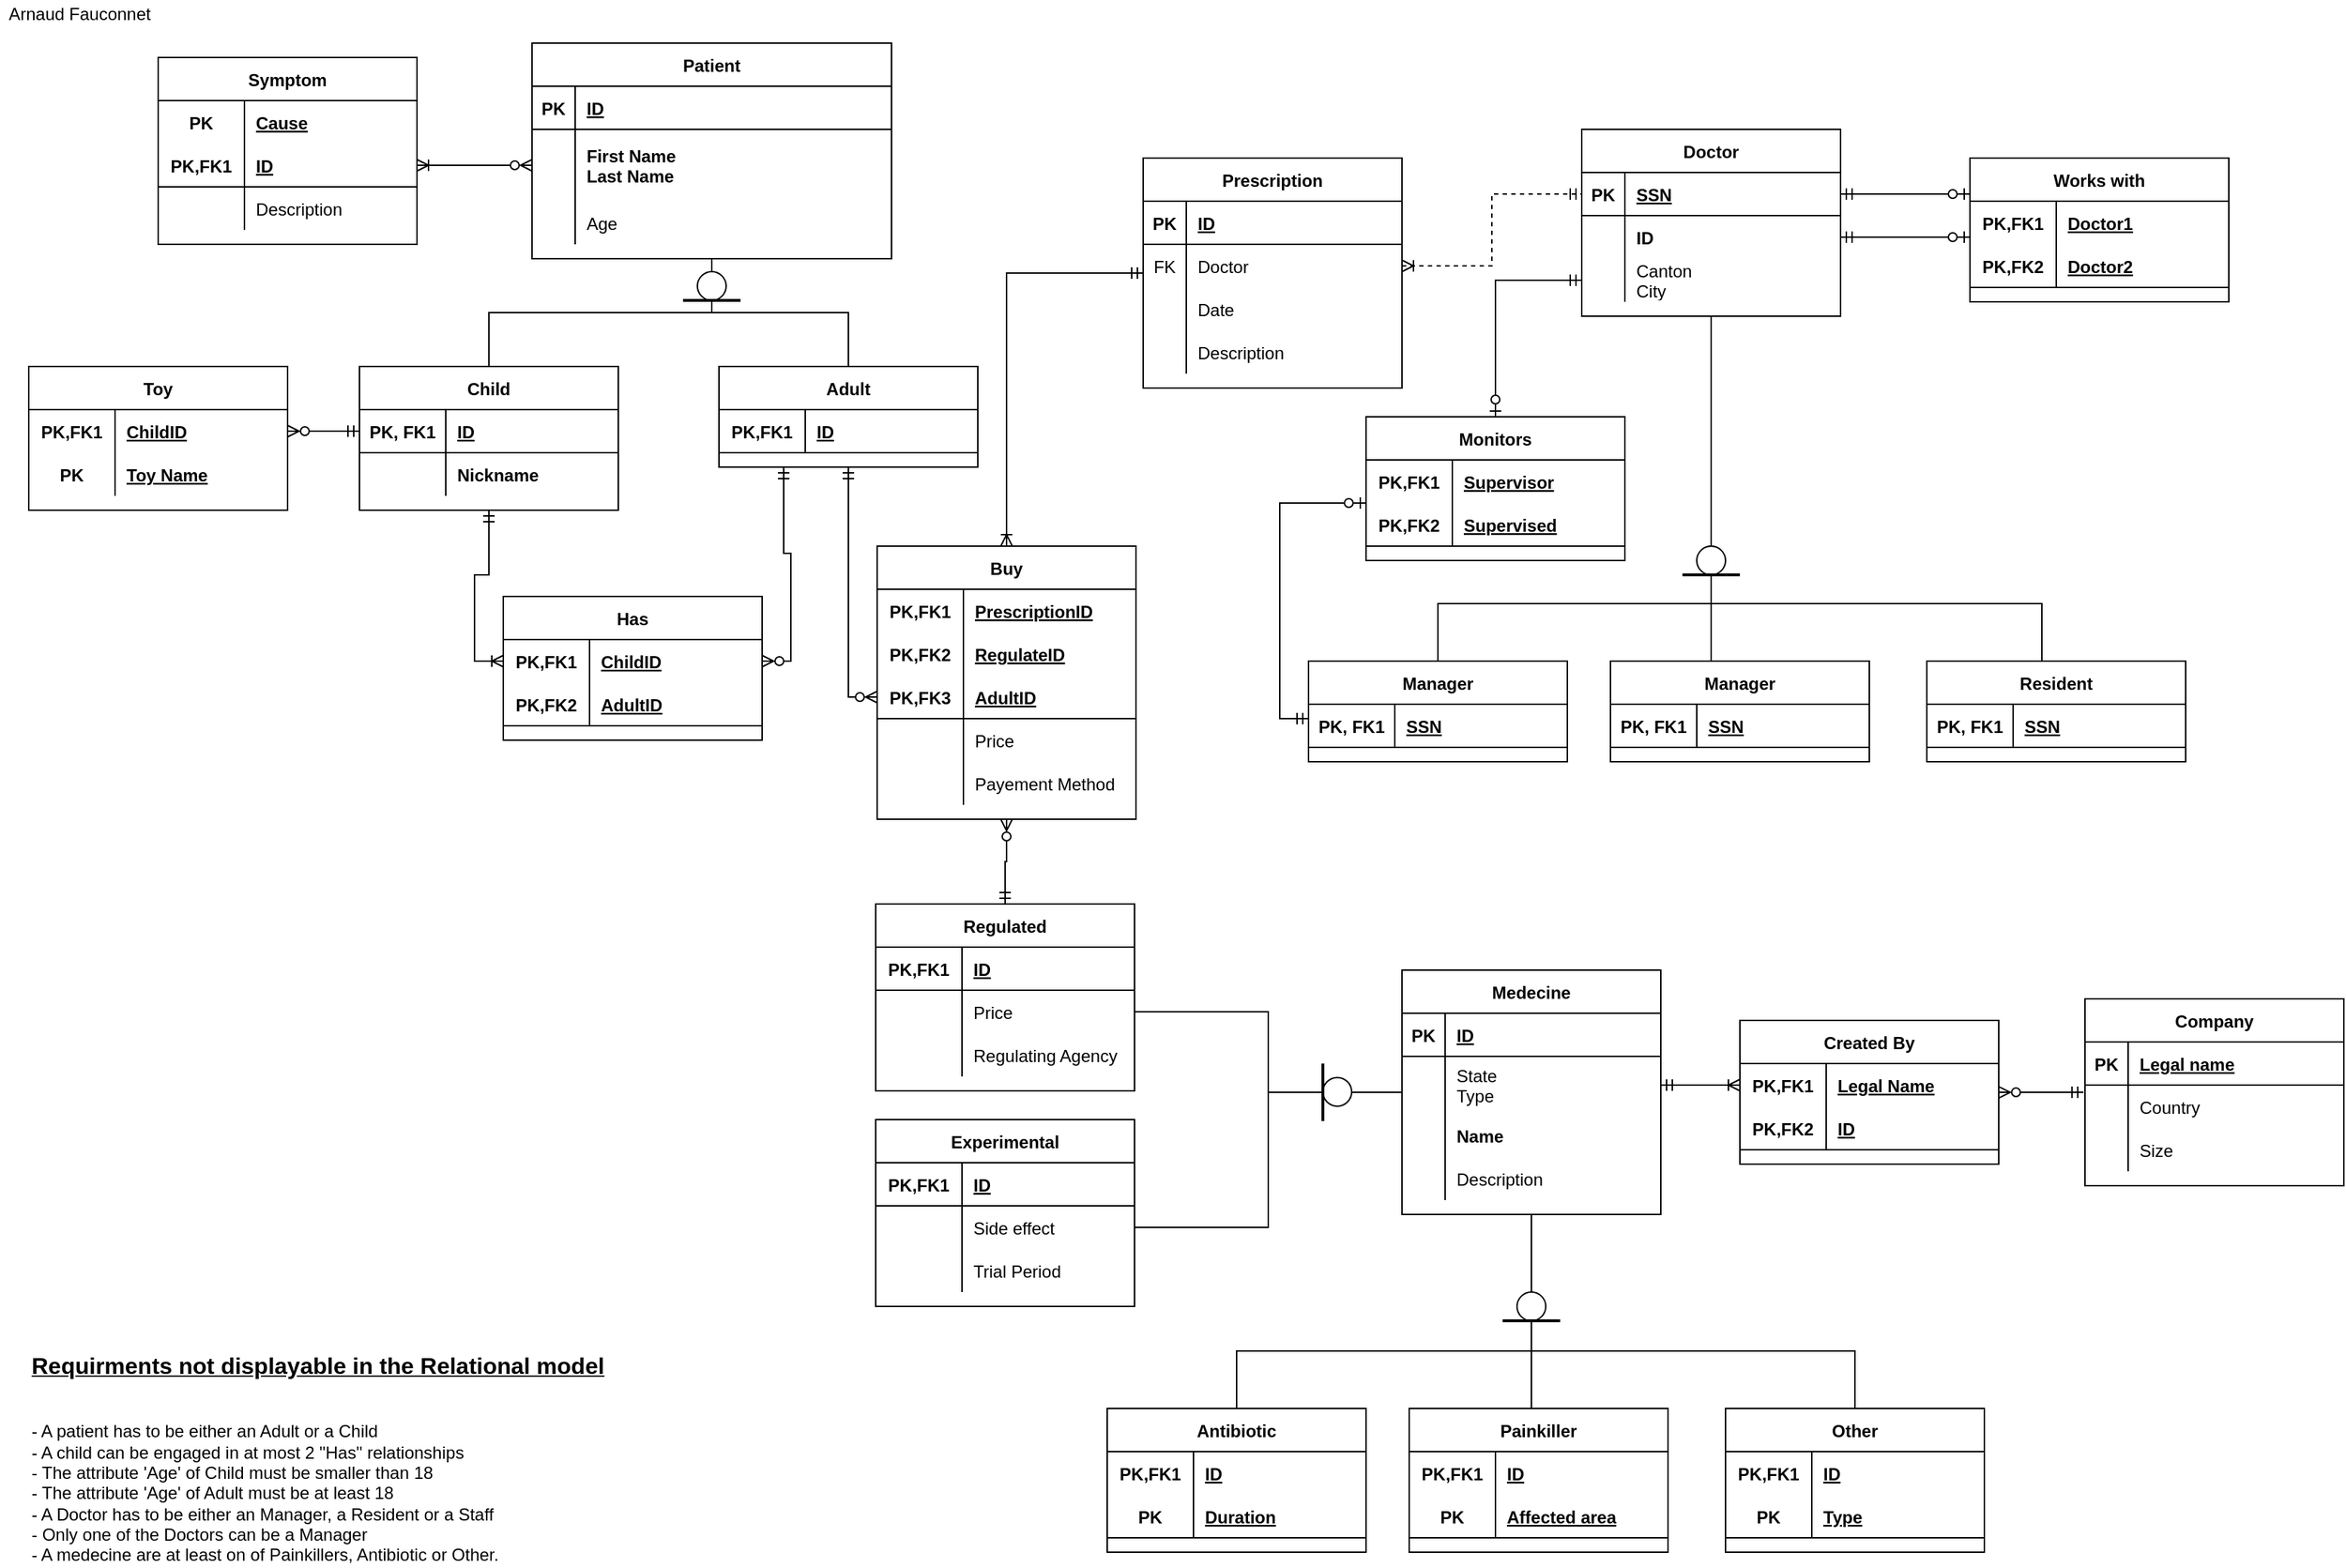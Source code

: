 <mxfile version="17.1.2" type="github">
  <diagram id="R2lEEEUBdFMjLlhIrx00" name="Page-1">
    <mxGraphModel dx="1276" dy="411" grid="1" gridSize="10" guides="1" tooltips="1" connect="1" arrows="1" fold="1" page="1" pageScale="1" pageWidth="1654" pageHeight="1169" math="0" shadow="0" extFonts="Permanent Marker^https://fonts.googleapis.com/css?family=Permanent+Marker">
      <root>
        <mxCell id="0" />
        <mxCell id="1" parent="0" />
        <mxCell id="C-vyLk0tnHw3VtMMgP7b-23" value="Patient" style="shape=table;startSize=30;container=1;collapsible=1;childLayout=tableLayout;fixedRows=1;rowLines=0;fontStyle=1;align=center;resizeLast=1;" parent="1" vertex="1">
          <mxGeometry x="380" y="40" width="250" height="150" as="geometry" />
        </mxCell>
        <mxCell id="C-vyLk0tnHw3VtMMgP7b-24" value="" style="shape=partialRectangle;collapsible=0;dropTarget=0;pointerEvents=0;fillColor=none;points=[[0,0.5],[1,0.5]];portConstraint=eastwest;top=0;left=0;right=0;bottom=1;" parent="C-vyLk0tnHw3VtMMgP7b-23" vertex="1">
          <mxGeometry y="30" width="250" height="30" as="geometry" />
        </mxCell>
        <mxCell id="C-vyLk0tnHw3VtMMgP7b-25" value="PK" style="shape=partialRectangle;overflow=hidden;connectable=0;fillColor=none;top=0;left=0;bottom=0;right=0;fontStyle=1;" parent="C-vyLk0tnHw3VtMMgP7b-24" vertex="1">
          <mxGeometry width="30" height="30" as="geometry">
            <mxRectangle width="30" height="30" as="alternateBounds" />
          </mxGeometry>
        </mxCell>
        <mxCell id="C-vyLk0tnHw3VtMMgP7b-26" value="ID" style="shape=partialRectangle;overflow=hidden;connectable=0;fillColor=none;top=0;left=0;bottom=0;right=0;align=left;spacingLeft=6;fontStyle=5;" parent="C-vyLk0tnHw3VtMMgP7b-24" vertex="1">
          <mxGeometry x="30" width="220" height="30" as="geometry">
            <mxRectangle width="220" height="30" as="alternateBounds" />
          </mxGeometry>
        </mxCell>
        <mxCell id="C-vyLk0tnHw3VtMMgP7b-27" value="" style="shape=partialRectangle;collapsible=0;dropTarget=0;pointerEvents=0;fillColor=none;points=[[0,0.5],[1,0.5]];portConstraint=eastwest;top=0;left=0;right=0;bottom=0;" parent="C-vyLk0tnHw3VtMMgP7b-23" vertex="1">
          <mxGeometry y="60" width="250" height="50" as="geometry" />
        </mxCell>
        <mxCell id="C-vyLk0tnHw3VtMMgP7b-28" value="" style="shape=partialRectangle;overflow=hidden;connectable=0;fillColor=none;top=0;left=0;bottom=0;right=0;" parent="C-vyLk0tnHw3VtMMgP7b-27" vertex="1">
          <mxGeometry width="30" height="50" as="geometry">
            <mxRectangle width="30" height="50" as="alternateBounds" />
          </mxGeometry>
        </mxCell>
        <mxCell id="C-vyLk0tnHw3VtMMgP7b-29" value="First Name&#xa;Last Name" style="shape=partialRectangle;overflow=hidden;connectable=0;fillColor=none;top=0;left=0;bottom=0;right=0;align=left;spacingLeft=6;fontStyle=1" parent="C-vyLk0tnHw3VtMMgP7b-27" vertex="1">
          <mxGeometry x="30" width="220" height="50" as="geometry">
            <mxRectangle width="220" height="50" as="alternateBounds" />
          </mxGeometry>
        </mxCell>
        <mxCell id="cKqCetiXLwIk9B-9njqK-66" value="" style="shape=tableRow;horizontal=0;startSize=0;swimlaneHead=0;swimlaneBody=0;fillColor=none;collapsible=0;dropTarget=0;points=[[0,0.5],[1,0.5]];portConstraint=eastwest;top=0;left=0;right=0;bottom=0;" parent="C-vyLk0tnHw3VtMMgP7b-23" vertex="1">
          <mxGeometry y="110" width="250" height="30" as="geometry" />
        </mxCell>
        <mxCell id="cKqCetiXLwIk9B-9njqK-67" value="    " style="shape=partialRectangle;connectable=0;fillColor=none;top=0;left=0;bottom=0;right=0;editable=1;overflow=hidden;" parent="cKqCetiXLwIk9B-9njqK-66" vertex="1">
          <mxGeometry width="30" height="30" as="geometry">
            <mxRectangle width="30" height="30" as="alternateBounds" />
          </mxGeometry>
        </mxCell>
        <mxCell id="cKqCetiXLwIk9B-9njqK-68" value="Age" style="shape=partialRectangle;connectable=0;fillColor=none;top=0;left=0;bottom=0;right=0;align=left;spacingLeft=6;overflow=hidden;" parent="cKqCetiXLwIk9B-9njqK-66" vertex="1">
          <mxGeometry x="30" width="220" height="30" as="geometry">
            <mxRectangle width="220" height="30" as="alternateBounds" />
          </mxGeometry>
        </mxCell>
        <mxCell id="cKqCetiXLwIk9B-9njqK-52" value="Symptom" style="shape=table;startSize=30;container=1;collapsible=1;childLayout=tableLayout;fixedRows=1;rowLines=0;fontStyle=1;align=center;resizeLast=1;" parent="1" vertex="1">
          <mxGeometry x="120" y="50" width="180" height="130" as="geometry" />
        </mxCell>
        <mxCell id="cKqCetiXLwIk9B-9njqK-53" value="" style="shape=tableRow;horizontal=0;startSize=0;swimlaneHead=0;swimlaneBody=0;fillColor=none;collapsible=0;dropTarget=0;points=[[0,0.5],[1,0.5]];portConstraint=eastwest;top=0;left=0;right=0;bottom=0;" parent="cKqCetiXLwIk9B-9njqK-52" vertex="1">
          <mxGeometry y="30" width="180" height="30" as="geometry" />
        </mxCell>
        <mxCell id="cKqCetiXLwIk9B-9njqK-54" value="PK" style="shape=partialRectangle;connectable=0;fillColor=none;top=0;left=0;bottom=0;right=0;fontStyle=1;overflow=hidden;" parent="cKqCetiXLwIk9B-9njqK-53" vertex="1">
          <mxGeometry width="60" height="30" as="geometry">
            <mxRectangle width="60" height="30" as="alternateBounds" />
          </mxGeometry>
        </mxCell>
        <mxCell id="cKqCetiXLwIk9B-9njqK-55" value="Cause" style="shape=partialRectangle;connectable=0;fillColor=none;top=0;left=0;bottom=0;right=0;align=left;spacingLeft=6;fontStyle=5;overflow=hidden;" parent="cKqCetiXLwIk9B-9njqK-53" vertex="1">
          <mxGeometry x="60" width="120" height="30" as="geometry">
            <mxRectangle width="120" height="30" as="alternateBounds" />
          </mxGeometry>
        </mxCell>
        <mxCell id="cKqCetiXLwIk9B-9njqK-56" value="" style="shape=tableRow;horizontal=0;startSize=0;swimlaneHead=0;swimlaneBody=0;fillColor=none;collapsible=0;dropTarget=0;points=[[0,0.5],[1,0.5]];portConstraint=eastwest;top=0;left=0;right=0;bottom=1;" parent="cKqCetiXLwIk9B-9njqK-52" vertex="1">
          <mxGeometry y="60" width="180" height="30" as="geometry" />
        </mxCell>
        <mxCell id="cKqCetiXLwIk9B-9njqK-57" value="PK,FK1" style="shape=partialRectangle;connectable=0;fillColor=none;top=0;left=0;bottom=0;right=0;fontStyle=1;overflow=hidden;" parent="cKqCetiXLwIk9B-9njqK-56" vertex="1">
          <mxGeometry width="60" height="30" as="geometry">
            <mxRectangle width="60" height="30" as="alternateBounds" />
          </mxGeometry>
        </mxCell>
        <mxCell id="cKqCetiXLwIk9B-9njqK-58" value="ID" style="shape=partialRectangle;connectable=0;fillColor=none;top=0;left=0;bottom=0;right=0;align=left;spacingLeft=6;fontStyle=5;overflow=hidden;" parent="cKqCetiXLwIk9B-9njqK-56" vertex="1">
          <mxGeometry x="60" width="120" height="30" as="geometry">
            <mxRectangle width="120" height="30" as="alternateBounds" />
          </mxGeometry>
        </mxCell>
        <mxCell id="cKqCetiXLwIk9B-9njqK-59" value="" style="shape=tableRow;horizontal=0;startSize=0;swimlaneHead=0;swimlaneBody=0;fillColor=none;collapsible=0;dropTarget=0;points=[[0,0.5],[1,0.5]];portConstraint=eastwest;top=0;left=0;right=0;bottom=0;" parent="cKqCetiXLwIk9B-9njqK-52" vertex="1">
          <mxGeometry y="90" width="180" height="30" as="geometry" />
        </mxCell>
        <mxCell id="cKqCetiXLwIk9B-9njqK-60" value="" style="shape=partialRectangle;connectable=0;fillColor=none;top=0;left=0;bottom=0;right=0;editable=1;overflow=hidden;" parent="cKqCetiXLwIk9B-9njqK-59" vertex="1">
          <mxGeometry width="60" height="30" as="geometry">
            <mxRectangle width="60" height="30" as="alternateBounds" />
          </mxGeometry>
        </mxCell>
        <mxCell id="cKqCetiXLwIk9B-9njqK-61" value="Description" style="shape=partialRectangle;connectable=0;fillColor=none;top=0;left=0;bottom=0;right=0;align=left;spacingLeft=6;overflow=hidden;" parent="cKqCetiXLwIk9B-9njqK-59" vertex="1">
          <mxGeometry x="60" width="120" height="30" as="geometry">
            <mxRectangle width="120" height="30" as="alternateBounds" />
          </mxGeometry>
        </mxCell>
        <mxCell id="cKqCetiXLwIk9B-9njqK-65" value="" style="edgeStyle=entityRelationEdgeStyle;fontSize=12;html=1;endArrow=ERoneToMany;endFill=0;rounded=0;entryX=1;entryY=0.5;entryDx=0;entryDy=0;startArrow=ERzeroToMany;startFill=0;exitX=0;exitY=0.5;exitDx=0;exitDy=0;" parent="1" source="C-vyLk0tnHw3VtMMgP7b-27" target="cKqCetiXLwIk9B-9njqK-56" edge="1">
          <mxGeometry width="100" height="100" relative="1" as="geometry">
            <mxPoint x="460" y="120" as="sourcePoint" />
            <mxPoint x="460" y="40" as="targetPoint" />
          </mxGeometry>
        </mxCell>
        <mxCell id="7uttXcWnMjAp7hEi08gL-37" style="edgeStyle=orthogonalEdgeStyle;rounded=0;orthogonalLoop=1;jettySize=auto;html=1;entryX=0.5;entryY=1;entryDx=0;entryDy=0;startArrow=none;startFill=0;endArrow=none;endFill=0;" edge="1" parent="1" source="cKqCetiXLwIk9B-9njqK-82" target="C-vyLk0tnHw3VtMMgP7b-23">
          <mxGeometry relative="1" as="geometry" />
        </mxCell>
        <mxCell id="cKqCetiXLwIk9B-9njqK-82" value="Child" style="shape=table;startSize=30;container=1;collapsible=1;childLayout=tableLayout;fixedRows=1;rowLines=0;fontStyle=1;align=center;resizeLast=1;" parent="1" vertex="1">
          <mxGeometry x="260" y="265" width="180" height="100" as="geometry" />
        </mxCell>
        <mxCell id="cKqCetiXLwIk9B-9njqK-83" value="" style="shape=tableRow;horizontal=0;startSize=0;swimlaneHead=0;swimlaneBody=0;fillColor=none;collapsible=0;dropTarget=0;points=[[0,0.5],[1,0.5]];portConstraint=eastwest;top=0;left=0;right=0;bottom=1;" parent="cKqCetiXLwIk9B-9njqK-82" vertex="1">
          <mxGeometry y="30" width="180" height="30" as="geometry" />
        </mxCell>
        <mxCell id="cKqCetiXLwIk9B-9njqK-84" value="PK, FK1" style="shape=partialRectangle;connectable=0;fillColor=none;top=0;left=0;bottom=0;right=0;fontStyle=1;overflow=hidden;" parent="cKqCetiXLwIk9B-9njqK-83" vertex="1">
          <mxGeometry width="60" height="30" as="geometry">
            <mxRectangle width="60" height="30" as="alternateBounds" />
          </mxGeometry>
        </mxCell>
        <mxCell id="cKqCetiXLwIk9B-9njqK-85" value="ID" style="shape=partialRectangle;connectable=0;fillColor=none;top=0;left=0;bottom=0;right=0;align=left;spacingLeft=6;fontStyle=5;overflow=hidden;" parent="cKqCetiXLwIk9B-9njqK-83" vertex="1">
          <mxGeometry x="60" width="120" height="30" as="geometry">
            <mxRectangle width="120" height="30" as="alternateBounds" />
          </mxGeometry>
        </mxCell>
        <mxCell id="cKqCetiXLwIk9B-9njqK-89" value="" style="shape=tableRow;horizontal=0;startSize=0;swimlaneHead=0;swimlaneBody=0;fillColor=none;collapsible=0;dropTarget=0;points=[[0,0.5],[1,0.5]];portConstraint=eastwest;top=0;left=0;right=0;bottom=0;" parent="cKqCetiXLwIk9B-9njqK-82" vertex="1">
          <mxGeometry y="60" width="180" height="30" as="geometry" />
        </mxCell>
        <mxCell id="cKqCetiXLwIk9B-9njqK-90" value="" style="shape=partialRectangle;connectable=0;fillColor=none;top=0;left=0;bottom=0;right=0;editable=1;overflow=hidden;" parent="cKqCetiXLwIk9B-9njqK-89" vertex="1">
          <mxGeometry width="60" height="30" as="geometry">
            <mxRectangle width="60" height="30" as="alternateBounds" />
          </mxGeometry>
        </mxCell>
        <mxCell id="cKqCetiXLwIk9B-9njqK-91" value="Nickname" style="shape=partialRectangle;connectable=0;fillColor=none;top=0;left=0;bottom=0;right=0;align=left;spacingLeft=6;overflow=hidden;fontStyle=1" parent="cKqCetiXLwIk9B-9njqK-89" vertex="1">
          <mxGeometry x="60" width="120" height="30" as="geometry">
            <mxRectangle width="120" height="30" as="alternateBounds" />
          </mxGeometry>
        </mxCell>
        <mxCell id="cKqCetiXLwIk9B-9njqK-98" value="Toy" style="shape=table;startSize=30;container=1;collapsible=1;childLayout=tableLayout;fixedRows=1;rowLines=0;fontStyle=1;align=center;resizeLast=1;" parent="1" vertex="1">
          <mxGeometry x="30" y="265" width="180" height="100" as="geometry" />
        </mxCell>
        <mxCell id="cKqCetiXLwIk9B-9njqK-99" value="" style="shape=tableRow;horizontal=0;startSize=0;swimlaneHead=0;swimlaneBody=0;fillColor=none;collapsible=0;dropTarget=0;points=[[0,0.5],[1,0.5]];portConstraint=eastwest;top=0;left=0;right=0;bottom=0;" parent="cKqCetiXLwIk9B-9njqK-98" vertex="1">
          <mxGeometry y="30" width="180" height="30" as="geometry" />
        </mxCell>
        <mxCell id="cKqCetiXLwIk9B-9njqK-100" value="PK,FK1" style="shape=partialRectangle;connectable=0;fillColor=none;top=0;left=0;bottom=0;right=0;fontStyle=1;overflow=hidden;" parent="cKqCetiXLwIk9B-9njqK-99" vertex="1">
          <mxGeometry width="60" height="30" as="geometry">
            <mxRectangle width="60" height="30" as="alternateBounds" />
          </mxGeometry>
        </mxCell>
        <mxCell id="cKqCetiXLwIk9B-9njqK-101" value="ChildID" style="shape=partialRectangle;connectable=0;fillColor=none;top=0;left=0;bottom=0;right=0;align=left;spacingLeft=6;fontStyle=5;overflow=hidden;" parent="cKqCetiXLwIk9B-9njqK-99" vertex="1">
          <mxGeometry x="60" width="120" height="30" as="geometry">
            <mxRectangle width="120" height="30" as="alternateBounds" />
          </mxGeometry>
        </mxCell>
        <mxCell id="cKqCetiXLwIk9B-9njqK-102" value="" style="shape=tableRow;horizontal=0;startSize=0;swimlaneHead=0;swimlaneBody=0;fillColor=none;collapsible=0;dropTarget=0;points=[[0,0.5],[1,0.5]];portConstraint=eastwest;top=0;left=0;right=0;bottom=1;strokeColor=none;" parent="cKqCetiXLwIk9B-9njqK-98" vertex="1">
          <mxGeometry y="60" width="180" height="30" as="geometry" />
        </mxCell>
        <mxCell id="cKqCetiXLwIk9B-9njqK-103" value="PK" style="shape=partialRectangle;connectable=0;fillColor=none;top=0;left=0;bottom=0;right=0;fontStyle=1;overflow=hidden;" parent="cKqCetiXLwIk9B-9njqK-102" vertex="1">
          <mxGeometry width="60" height="30" as="geometry">
            <mxRectangle width="60" height="30" as="alternateBounds" />
          </mxGeometry>
        </mxCell>
        <mxCell id="cKqCetiXLwIk9B-9njqK-104" value="Toy Name" style="shape=partialRectangle;connectable=0;fillColor=none;top=0;left=0;bottom=0;right=0;align=left;spacingLeft=6;fontStyle=5;overflow=hidden;" parent="cKqCetiXLwIk9B-9njqK-102" vertex="1">
          <mxGeometry x="60" width="120" height="30" as="geometry">
            <mxRectangle width="120" height="30" as="alternateBounds" />
          </mxGeometry>
        </mxCell>
        <mxCell id="cKqCetiXLwIk9B-9njqK-111" style="edgeStyle=orthogonalEdgeStyle;rounded=0;orthogonalLoop=1;jettySize=auto;html=1;startArrow=ERzeroToMany;startFill=0;endArrow=ERmandOne;endFill=0;entryX=0;entryY=0.5;entryDx=0;entryDy=0;" parent="1" source="cKqCetiXLwIk9B-9njqK-99" target="cKqCetiXLwIk9B-9njqK-83" edge="1">
          <mxGeometry relative="1" as="geometry">
            <mxPoint x="250" y="315" as="targetPoint" />
          </mxGeometry>
        </mxCell>
        <mxCell id="cKqCetiXLwIk9B-9njqK-333" style="edgeStyle=orthogonalEdgeStyle;rounded=0;orthogonalLoop=1;jettySize=auto;html=1;entryX=0;entryY=0.5;entryDx=0;entryDy=0;startArrow=ERmandOne;startFill=0;endArrow=ERzeroToMany;endFill=0;" parent="1" source="cKqCetiXLwIk9B-9njqK-138" target="cKqCetiXLwIk9B-9njqK-320" edge="1">
          <mxGeometry relative="1" as="geometry" />
        </mxCell>
        <mxCell id="7uttXcWnMjAp7hEi08gL-38" style="edgeStyle=orthogonalEdgeStyle;rounded=0;orthogonalLoop=1;jettySize=auto;html=1;entryX=0.5;entryY=1;entryDx=0;entryDy=0;startArrow=none;startFill=0;endArrow=none;endFill=0;" edge="1" parent="1" source="cKqCetiXLwIk9B-9njqK-138" target="C-vyLk0tnHw3VtMMgP7b-23">
          <mxGeometry relative="1" as="geometry" />
        </mxCell>
        <mxCell id="cKqCetiXLwIk9B-9njqK-138" value="Adult" style="shape=table;startSize=30;container=1;collapsible=1;childLayout=tableLayout;fixedRows=1;rowLines=0;fontStyle=1;align=center;resizeLast=1;" parent="1" vertex="1">
          <mxGeometry x="510" y="265" width="180" height="70" as="geometry" />
        </mxCell>
        <mxCell id="cKqCetiXLwIk9B-9njqK-139" value="" style="shape=tableRow;horizontal=0;startSize=0;swimlaneHead=0;swimlaneBody=0;fillColor=none;collapsible=0;dropTarget=0;points=[[0,0.5],[1,0.5]];portConstraint=eastwest;top=0;left=0;right=0;bottom=1;" parent="cKqCetiXLwIk9B-9njqK-138" vertex="1">
          <mxGeometry y="30" width="180" height="30" as="geometry" />
        </mxCell>
        <mxCell id="cKqCetiXLwIk9B-9njqK-140" value="PK,FK1" style="shape=partialRectangle;connectable=0;fillColor=none;top=0;left=0;bottom=0;right=0;fontStyle=1;overflow=hidden;" parent="cKqCetiXLwIk9B-9njqK-139" vertex="1">
          <mxGeometry width="60" height="30" as="geometry">
            <mxRectangle width="60" height="30" as="alternateBounds" />
          </mxGeometry>
        </mxCell>
        <mxCell id="cKqCetiXLwIk9B-9njqK-141" value="ID" style="shape=partialRectangle;connectable=0;fillColor=none;top=0;left=0;bottom=0;right=0;align=left;spacingLeft=6;fontStyle=5;overflow=hidden;" parent="cKqCetiXLwIk9B-9njqK-139" vertex="1">
          <mxGeometry x="60" width="120" height="30" as="geometry">
            <mxRectangle width="120" height="30" as="alternateBounds" />
          </mxGeometry>
        </mxCell>
        <mxCell id="7uttXcWnMjAp7hEi08gL-46" style="edgeStyle=orthogonalEdgeStyle;rounded=0;orthogonalLoop=1;jettySize=auto;html=1;entryX=1;entryY=0.5;entryDx=0;entryDy=0;startArrow=none;startFill=0;endArrow=none;endFill=0;" edge="1" parent="1" source="cKqCetiXLwIk9B-9njqK-151" target="cKqCetiXLwIk9B-9njqK-237">
          <mxGeometry relative="1" as="geometry" />
        </mxCell>
        <mxCell id="7uttXcWnMjAp7hEi08gL-47" style="edgeStyle=orthogonalEdgeStyle;rounded=0;orthogonalLoop=1;jettySize=auto;html=1;entryX=1;entryY=0.5;entryDx=0;entryDy=0;startArrow=none;startFill=0;endArrow=none;endFill=0;" edge="1" parent="1" source="cKqCetiXLwIk9B-9njqK-151" target="cKqCetiXLwIk9B-9njqK-230">
          <mxGeometry relative="1" as="geometry" />
        </mxCell>
        <mxCell id="cKqCetiXLwIk9B-9njqK-151" value="Medecine" style="shape=table;startSize=30;container=1;collapsible=1;childLayout=tableLayout;fixedRows=1;rowLines=0;fontStyle=1;align=center;resizeLast=1;" parent="1" vertex="1">
          <mxGeometry x="985" y="685" width="180" height="170" as="geometry" />
        </mxCell>
        <mxCell id="cKqCetiXLwIk9B-9njqK-152" value="" style="shape=tableRow;horizontal=0;startSize=0;swimlaneHead=0;swimlaneBody=0;fillColor=none;collapsible=0;dropTarget=0;points=[[0,0.5],[1,0.5]];portConstraint=eastwest;top=0;left=0;right=0;bottom=1;" parent="cKqCetiXLwIk9B-9njqK-151" vertex="1">
          <mxGeometry y="30" width="180" height="30" as="geometry" />
        </mxCell>
        <mxCell id="cKqCetiXLwIk9B-9njqK-153" value="PK" style="shape=partialRectangle;connectable=0;fillColor=none;top=0;left=0;bottom=0;right=0;fontStyle=1;overflow=hidden;" parent="cKqCetiXLwIk9B-9njqK-152" vertex="1">
          <mxGeometry width="30" height="30" as="geometry">
            <mxRectangle width="30" height="30" as="alternateBounds" />
          </mxGeometry>
        </mxCell>
        <mxCell id="cKqCetiXLwIk9B-9njqK-154" value="ID" style="shape=partialRectangle;connectable=0;fillColor=none;top=0;left=0;bottom=0;right=0;align=left;spacingLeft=6;fontStyle=5;overflow=hidden;" parent="cKqCetiXLwIk9B-9njqK-152" vertex="1">
          <mxGeometry x="30" width="150" height="30" as="geometry">
            <mxRectangle width="150" height="30" as="alternateBounds" />
          </mxGeometry>
        </mxCell>
        <mxCell id="cKqCetiXLwIk9B-9njqK-155" value="" style="shape=tableRow;horizontal=0;startSize=0;swimlaneHead=0;swimlaneBody=0;fillColor=none;collapsible=0;dropTarget=0;points=[[0,0.5],[1,0.5]];portConstraint=eastwest;top=0;left=0;right=0;bottom=0;" parent="cKqCetiXLwIk9B-9njqK-151" vertex="1">
          <mxGeometry y="60" width="180" height="40" as="geometry" />
        </mxCell>
        <mxCell id="cKqCetiXLwIk9B-9njqK-156" value="" style="shape=partialRectangle;connectable=0;fillColor=none;top=0;left=0;bottom=0;right=0;editable=1;overflow=hidden;" parent="cKqCetiXLwIk9B-9njqK-155" vertex="1">
          <mxGeometry width="30" height="40" as="geometry">
            <mxRectangle width="30" height="40" as="alternateBounds" />
          </mxGeometry>
        </mxCell>
        <mxCell id="cKqCetiXLwIk9B-9njqK-157" value="State&#xa;Type" style="shape=partialRectangle;connectable=0;fillColor=none;top=0;left=0;bottom=0;right=0;align=left;spacingLeft=6;overflow=hidden;" parent="cKqCetiXLwIk9B-9njqK-155" vertex="1">
          <mxGeometry x="30" width="150" height="40" as="geometry">
            <mxRectangle width="150" height="40" as="alternateBounds" />
          </mxGeometry>
        </mxCell>
        <mxCell id="cKqCetiXLwIk9B-9njqK-158" value="" style="shape=tableRow;horizontal=0;startSize=0;swimlaneHead=0;swimlaneBody=0;fillColor=none;collapsible=0;dropTarget=0;points=[[0,0.5],[1,0.5]];portConstraint=eastwest;top=0;left=0;right=0;bottom=0;" parent="cKqCetiXLwIk9B-9njqK-151" vertex="1">
          <mxGeometry y="100" width="180" height="30" as="geometry" />
        </mxCell>
        <mxCell id="cKqCetiXLwIk9B-9njqK-159" value="" style="shape=partialRectangle;connectable=0;fillColor=none;top=0;left=0;bottom=0;right=0;editable=1;overflow=hidden;" parent="cKqCetiXLwIk9B-9njqK-158" vertex="1">
          <mxGeometry width="30" height="30" as="geometry">
            <mxRectangle width="30" height="30" as="alternateBounds" />
          </mxGeometry>
        </mxCell>
        <mxCell id="cKqCetiXLwIk9B-9njqK-160" value="Name" style="shape=partialRectangle;connectable=0;fillColor=none;top=0;left=0;bottom=0;right=0;align=left;spacingLeft=6;overflow=hidden;fontStyle=1" parent="cKqCetiXLwIk9B-9njqK-158" vertex="1">
          <mxGeometry x="30" width="150" height="30" as="geometry">
            <mxRectangle width="150" height="30" as="alternateBounds" />
          </mxGeometry>
        </mxCell>
        <mxCell id="cKqCetiXLwIk9B-9njqK-168" value="" style="shape=tableRow;horizontal=0;startSize=0;swimlaneHead=0;swimlaneBody=0;fillColor=none;collapsible=0;dropTarget=0;points=[[0,0.5],[1,0.5]];portConstraint=eastwest;top=0;left=0;right=0;bottom=0;" parent="cKqCetiXLwIk9B-9njqK-151" vertex="1">
          <mxGeometry y="130" width="180" height="30" as="geometry" />
        </mxCell>
        <mxCell id="cKqCetiXLwIk9B-9njqK-169" value="" style="shape=partialRectangle;connectable=0;fillColor=none;top=0;left=0;bottom=0;right=0;editable=1;overflow=hidden;" parent="cKqCetiXLwIk9B-9njqK-168" vertex="1">
          <mxGeometry width="30" height="30" as="geometry">
            <mxRectangle width="30" height="30" as="alternateBounds" />
          </mxGeometry>
        </mxCell>
        <mxCell id="cKqCetiXLwIk9B-9njqK-170" value="Description" style="shape=partialRectangle;connectable=0;fillColor=none;top=0;left=0;bottom=0;right=0;align=left;spacingLeft=6;overflow=hidden;" parent="cKqCetiXLwIk9B-9njqK-168" vertex="1">
          <mxGeometry x="30" width="150" height="30" as="geometry">
            <mxRectangle width="150" height="30" as="alternateBounds" />
          </mxGeometry>
        </mxCell>
        <mxCell id="7uttXcWnMjAp7hEi08gL-39" style="edgeStyle=orthogonalEdgeStyle;rounded=0;orthogonalLoop=1;jettySize=auto;html=1;entryX=0.5;entryY=1;entryDx=0;entryDy=0;startArrow=none;startFill=0;endArrow=none;endFill=0;" edge="1" parent="1" source="cKqCetiXLwIk9B-9njqK-171" target="cKqCetiXLwIk9B-9njqK-151">
          <mxGeometry relative="1" as="geometry">
            <Array as="points">
              <mxPoint x="870" y="950" />
              <mxPoint x="1075" y="950" />
            </Array>
          </mxGeometry>
        </mxCell>
        <mxCell id="cKqCetiXLwIk9B-9njqK-171" value="Antibiotic" style="shape=table;startSize=30;container=1;collapsible=1;childLayout=tableLayout;fixedRows=1;rowLines=0;fontStyle=1;align=center;resizeLast=1;" parent="1" vertex="1">
          <mxGeometry x="780" y="990" width="180" height="100" as="geometry" />
        </mxCell>
        <mxCell id="cKqCetiXLwIk9B-9njqK-172" value="" style="shape=tableRow;horizontal=0;startSize=0;swimlaneHead=0;swimlaneBody=0;fillColor=none;collapsible=0;dropTarget=0;points=[[0,0.5],[1,0.5]];portConstraint=eastwest;top=0;left=0;right=0;bottom=0;" parent="cKqCetiXLwIk9B-9njqK-171" vertex="1">
          <mxGeometry y="30" width="180" height="30" as="geometry" />
        </mxCell>
        <mxCell id="cKqCetiXLwIk9B-9njqK-173" value="PK,FK1" style="shape=partialRectangle;connectable=0;fillColor=none;top=0;left=0;bottom=0;right=0;fontStyle=1;overflow=hidden;" parent="cKqCetiXLwIk9B-9njqK-172" vertex="1">
          <mxGeometry width="60" height="30" as="geometry">
            <mxRectangle width="60" height="30" as="alternateBounds" />
          </mxGeometry>
        </mxCell>
        <mxCell id="cKqCetiXLwIk9B-9njqK-174" value="ID" style="shape=partialRectangle;connectable=0;fillColor=none;top=0;left=0;bottom=0;right=0;align=left;spacingLeft=6;fontStyle=5;overflow=hidden;" parent="cKqCetiXLwIk9B-9njqK-172" vertex="1">
          <mxGeometry x="60" width="120" height="30" as="geometry">
            <mxRectangle width="120" height="30" as="alternateBounds" />
          </mxGeometry>
        </mxCell>
        <mxCell id="cKqCetiXLwIk9B-9njqK-175" value="" style="shape=tableRow;horizontal=0;startSize=0;swimlaneHead=0;swimlaneBody=0;fillColor=none;collapsible=0;dropTarget=0;points=[[0,0.5],[1,0.5]];portConstraint=eastwest;top=0;left=0;right=0;bottom=1;" parent="cKqCetiXLwIk9B-9njqK-171" vertex="1">
          <mxGeometry y="60" width="180" height="30" as="geometry" />
        </mxCell>
        <mxCell id="cKqCetiXLwIk9B-9njqK-176" value="PK" style="shape=partialRectangle;connectable=0;fillColor=none;top=0;left=0;bottom=0;right=0;fontStyle=1;overflow=hidden;" parent="cKqCetiXLwIk9B-9njqK-175" vertex="1">
          <mxGeometry width="60" height="30" as="geometry">
            <mxRectangle width="60" height="30" as="alternateBounds" />
          </mxGeometry>
        </mxCell>
        <mxCell id="cKqCetiXLwIk9B-9njqK-177" value="Duration" style="shape=partialRectangle;connectable=0;fillColor=none;top=0;left=0;bottom=0;right=0;align=left;spacingLeft=6;fontStyle=5;overflow=hidden;" parent="cKqCetiXLwIk9B-9njqK-175" vertex="1">
          <mxGeometry x="60" width="120" height="30" as="geometry">
            <mxRectangle width="120" height="30" as="alternateBounds" />
          </mxGeometry>
        </mxCell>
        <mxCell id="7uttXcWnMjAp7hEi08gL-40" style="edgeStyle=orthogonalEdgeStyle;rounded=0;orthogonalLoop=1;jettySize=auto;html=1;startArrow=none;startFill=0;endArrow=none;endFill=0;entryX=0.5;entryY=1;entryDx=0;entryDy=0;" edge="1" parent="1" source="cKqCetiXLwIk9B-9njqK-184" target="cKqCetiXLwIk9B-9njqK-151">
          <mxGeometry relative="1" as="geometry">
            <mxPoint x="1080" y="860" as="targetPoint" />
            <Array as="points">
              <mxPoint x="1075" y="960" />
              <mxPoint x="1075" y="960" />
            </Array>
          </mxGeometry>
        </mxCell>
        <mxCell id="cKqCetiXLwIk9B-9njqK-184" value="Painkiller" style="shape=table;startSize=30;container=1;collapsible=1;childLayout=tableLayout;fixedRows=1;rowLines=0;fontStyle=1;align=center;resizeLast=1;" parent="1" vertex="1">
          <mxGeometry x="990" y="990" width="180" height="100" as="geometry" />
        </mxCell>
        <mxCell id="cKqCetiXLwIk9B-9njqK-185" value="" style="shape=tableRow;horizontal=0;startSize=0;swimlaneHead=0;swimlaneBody=0;fillColor=none;collapsible=0;dropTarget=0;points=[[0,0.5],[1,0.5]];portConstraint=eastwest;top=0;left=0;right=0;bottom=0;" parent="cKqCetiXLwIk9B-9njqK-184" vertex="1">
          <mxGeometry y="30" width="180" height="30" as="geometry" />
        </mxCell>
        <mxCell id="cKqCetiXLwIk9B-9njqK-186" value="PK,FK1" style="shape=partialRectangle;connectable=0;fillColor=none;top=0;left=0;bottom=0;right=0;fontStyle=1;overflow=hidden;" parent="cKqCetiXLwIk9B-9njqK-185" vertex="1">
          <mxGeometry width="60" height="30" as="geometry">
            <mxRectangle width="60" height="30" as="alternateBounds" />
          </mxGeometry>
        </mxCell>
        <mxCell id="cKqCetiXLwIk9B-9njqK-187" value="ID" style="shape=partialRectangle;connectable=0;fillColor=none;top=0;left=0;bottom=0;right=0;align=left;spacingLeft=6;fontStyle=5;overflow=hidden;" parent="cKqCetiXLwIk9B-9njqK-185" vertex="1">
          <mxGeometry x="60" width="120" height="30" as="geometry">
            <mxRectangle width="120" height="30" as="alternateBounds" />
          </mxGeometry>
        </mxCell>
        <mxCell id="cKqCetiXLwIk9B-9njqK-188" value="" style="shape=tableRow;horizontal=0;startSize=0;swimlaneHead=0;swimlaneBody=0;fillColor=none;collapsible=0;dropTarget=0;points=[[0,0.5],[1,0.5]];portConstraint=eastwest;top=0;left=0;right=0;bottom=1;" parent="cKqCetiXLwIk9B-9njqK-184" vertex="1">
          <mxGeometry y="60" width="180" height="30" as="geometry" />
        </mxCell>
        <mxCell id="cKqCetiXLwIk9B-9njqK-189" value="PK" style="shape=partialRectangle;connectable=0;fillColor=none;top=0;left=0;bottom=0;right=0;fontStyle=1;overflow=hidden;" parent="cKqCetiXLwIk9B-9njqK-188" vertex="1">
          <mxGeometry width="60" height="30" as="geometry">
            <mxRectangle width="60" height="30" as="alternateBounds" />
          </mxGeometry>
        </mxCell>
        <mxCell id="cKqCetiXLwIk9B-9njqK-190" value="Affected area" style="shape=partialRectangle;connectable=0;fillColor=none;top=0;left=0;bottom=0;right=0;align=left;spacingLeft=6;fontStyle=5;overflow=hidden;" parent="cKqCetiXLwIk9B-9njqK-188" vertex="1">
          <mxGeometry x="60" width="120" height="30" as="geometry">
            <mxRectangle width="120" height="30" as="alternateBounds" />
          </mxGeometry>
        </mxCell>
        <mxCell id="7uttXcWnMjAp7hEi08gL-42" style="edgeStyle=orthogonalEdgeStyle;rounded=0;orthogonalLoop=1;jettySize=auto;html=1;entryX=0.5;entryY=1;entryDx=0;entryDy=0;startArrow=none;startFill=0;endArrow=none;endFill=0;" edge="1" parent="1" source="cKqCetiXLwIk9B-9njqK-191" target="cKqCetiXLwIk9B-9njqK-151">
          <mxGeometry relative="1" as="geometry">
            <Array as="points">
              <mxPoint x="1300" y="950" />
              <mxPoint x="1075" y="950" />
            </Array>
          </mxGeometry>
        </mxCell>
        <mxCell id="cKqCetiXLwIk9B-9njqK-191" value="Other" style="shape=table;startSize=30;container=1;collapsible=1;childLayout=tableLayout;fixedRows=1;rowLines=0;fontStyle=1;align=center;resizeLast=1;" parent="1" vertex="1">
          <mxGeometry x="1210" y="990" width="180" height="100" as="geometry" />
        </mxCell>
        <mxCell id="cKqCetiXLwIk9B-9njqK-192" value="" style="shape=tableRow;horizontal=0;startSize=0;swimlaneHead=0;swimlaneBody=0;fillColor=none;collapsible=0;dropTarget=0;points=[[0,0.5],[1,0.5]];portConstraint=eastwest;top=0;left=0;right=0;bottom=0;" parent="cKqCetiXLwIk9B-9njqK-191" vertex="1">
          <mxGeometry y="30" width="180" height="30" as="geometry" />
        </mxCell>
        <mxCell id="cKqCetiXLwIk9B-9njqK-193" value="PK,FK1" style="shape=partialRectangle;connectable=0;fillColor=none;top=0;left=0;bottom=0;right=0;fontStyle=1;overflow=hidden;" parent="cKqCetiXLwIk9B-9njqK-192" vertex="1">
          <mxGeometry width="60" height="30" as="geometry">
            <mxRectangle width="60" height="30" as="alternateBounds" />
          </mxGeometry>
        </mxCell>
        <mxCell id="cKqCetiXLwIk9B-9njqK-194" value="ID" style="shape=partialRectangle;connectable=0;fillColor=none;top=0;left=0;bottom=0;right=0;align=left;spacingLeft=6;fontStyle=5;overflow=hidden;" parent="cKqCetiXLwIk9B-9njqK-192" vertex="1">
          <mxGeometry x="60" width="120" height="30" as="geometry">
            <mxRectangle width="120" height="30" as="alternateBounds" />
          </mxGeometry>
        </mxCell>
        <mxCell id="cKqCetiXLwIk9B-9njqK-195" value="" style="shape=tableRow;horizontal=0;startSize=0;swimlaneHead=0;swimlaneBody=0;fillColor=none;collapsible=0;dropTarget=0;points=[[0,0.5],[1,0.5]];portConstraint=eastwest;top=0;left=0;right=0;bottom=1;" parent="cKqCetiXLwIk9B-9njqK-191" vertex="1">
          <mxGeometry y="60" width="180" height="30" as="geometry" />
        </mxCell>
        <mxCell id="cKqCetiXLwIk9B-9njqK-196" value="PK" style="shape=partialRectangle;connectable=0;fillColor=none;top=0;left=0;bottom=0;right=0;fontStyle=1;overflow=hidden;" parent="cKqCetiXLwIk9B-9njqK-195" vertex="1">
          <mxGeometry width="60" height="30" as="geometry">
            <mxRectangle width="60" height="30" as="alternateBounds" />
          </mxGeometry>
        </mxCell>
        <mxCell id="cKqCetiXLwIk9B-9njqK-197" value="Type" style="shape=partialRectangle;connectable=0;fillColor=none;top=0;left=0;bottom=0;right=0;align=left;spacingLeft=6;fontStyle=5;overflow=hidden;" parent="cKqCetiXLwIk9B-9njqK-195" vertex="1">
          <mxGeometry x="60" width="120" height="30" as="geometry">
            <mxRectangle width="120" height="30" as="alternateBounds" />
          </mxGeometry>
        </mxCell>
        <mxCell id="cKqCetiXLwIk9B-9njqK-198" value="Company" style="shape=table;startSize=30;container=1;collapsible=1;childLayout=tableLayout;fixedRows=1;rowLines=0;fontStyle=1;align=center;resizeLast=1;" parent="1" vertex="1">
          <mxGeometry x="1460" y="705" width="180" height="130" as="geometry" />
        </mxCell>
        <mxCell id="cKqCetiXLwIk9B-9njqK-199" value="" style="shape=tableRow;horizontal=0;startSize=0;swimlaneHead=0;swimlaneBody=0;fillColor=none;collapsible=0;dropTarget=0;points=[[0,0.5],[1,0.5]];portConstraint=eastwest;top=0;left=0;right=0;bottom=1;" parent="cKqCetiXLwIk9B-9njqK-198" vertex="1">
          <mxGeometry y="30" width="180" height="30" as="geometry" />
        </mxCell>
        <mxCell id="cKqCetiXLwIk9B-9njqK-200" value="PK" style="shape=partialRectangle;connectable=0;fillColor=none;top=0;left=0;bottom=0;right=0;fontStyle=1;overflow=hidden;" parent="cKqCetiXLwIk9B-9njqK-199" vertex="1">
          <mxGeometry width="30" height="30" as="geometry">
            <mxRectangle width="30" height="30" as="alternateBounds" />
          </mxGeometry>
        </mxCell>
        <mxCell id="cKqCetiXLwIk9B-9njqK-201" value="Legal name" style="shape=partialRectangle;connectable=0;fillColor=none;top=0;left=0;bottom=0;right=0;align=left;spacingLeft=6;fontStyle=5;overflow=hidden;" parent="cKqCetiXLwIk9B-9njqK-199" vertex="1">
          <mxGeometry x="30" width="150" height="30" as="geometry">
            <mxRectangle width="150" height="30" as="alternateBounds" />
          </mxGeometry>
        </mxCell>
        <mxCell id="cKqCetiXLwIk9B-9njqK-202" value="" style="shape=tableRow;horizontal=0;startSize=0;swimlaneHead=0;swimlaneBody=0;fillColor=none;collapsible=0;dropTarget=0;points=[[0,0.5],[1,0.5]];portConstraint=eastwest;top=0;left=0;right=0;bottom=0;" parent="cKqCetiXLwIk9B-9njqK-198" vertex="1">
          <mxGeometry y="60" width="180" height="30" as="geometry" />
        </mxCell>
        <mxCell id="cKqCetiXLwIk9B-9njqK-203" value="" style="shape=partialRectangle;connectable=0;fillColor=none;top=0;left=0;bottom=0;right=0;editable=1;overflow=hidden;" parent="cKqCetiXLwIk9B-9njqK-202" vertex="1">
          <mxGeometry width="30" height="30" as="geometry">
            <mxRectangle width="30" height="30" as="alternateBounds" />
          </mxGeometry>
        </mxCell>
        <mxCell id="cKqCetiXLwIk9B-9njqK-204" value="Country" style="shape=partialRectangle;connectable=0;fillColor=none;top=0;left=0;bottom=0;right=0;align=left;spacingLeft=6;overflow=hidden;" parent="cKqCetiXLwIk9B-9njqK-202" vertex="1">
          <mxGeometry x="30" width="150" height="30" as="geometry">
            <mxRectangle width="150" height="30" as="alternateBounds" />
          </mxGeometry>
        </mxCell>
        <mxCell id="cKqCetiXLwIk9B-9njqK-205" value="" style="shape=tableRow;horizontal=0;startSize=0;swimlaneHead=0;swimlaneBody=0;fillColor=none;collapsible=0;dropTarget=0;points=[[0,0.5],[1,0.5]];portConstraint=eastwest;top=0;left=0;right=0;bottom=0;" parent="cKqCetiXLwIk9B-9njqK-198" vertex="1">
          <mxGeometry y="90" width="180" height="30" as="geometry" />
        </mxCell>
        <mxCell id="cKqCetiXLwIk9B-9njqK-206" value="" style="shape=partialRectangle;connectable=0;fillColor=none;top=0;left=0;bottom=0;right=0;editable=1;overflow=hidden;" parent="cKqCetiXLwIk9B-9njqK-205" vertex="1">
          <mxGeometry width="30" height="30" as="geometry">
            <mxRectangle width="30" height="30" as="alternateBounds" />
          </mxGeometry>
        </mxCell>
        <mxCell id="cKqCetiXLwIk9B-9njqK-207" value="Size" style="shape=partialRectangle;connectable=0;fillColor=none;top=0;left=0;bottom=0;right=0;align=left;spacingLeft=6;overflow=hidden;" parent="cKqCetiXLwIk9B-9njqK-205" vertex="1">
          <mxGeometry x="30" width="150" height="30" as="geometry">
            <mxRectangle width="150" height="30" as="alternateBounds" />
          </mxGeometry>
        </mxCell>
        <mxCell id="cKqCetiXLwIk9B-9njqK-211" value="Experimental" style="shape=table;startSize=30;container=1;collapsible=1;childLayout=tableLayout;fixedRows=1;rowLines=0;fontStyle=1;align=center;resizeLast=1;" parent="1" vertex="1">
          <mxGeometry x="619" y="789" width="180" height="130" as="geometry" />
        </mxCell>
        <mxCell id="cKqCetiXLwIk9B-9njqK-212" value="" style="shape=tableRow;horizontal=0;startSize=0;swimlaneHead=0;swimlaneBody=0;fillColor=none;collapsible=0;dropTarget=0;points=[[0,0.5],[1,0.5]];portConstraint=eastwest;top=0;left=0;right=0;bottom=1;" parent="cKqCetiXLwIk9B-9njqK-211" vertex="1">
          <mxGeometry y="30" width="180" height="30" as="geometry" />
        </mxCell>
        <mxCell id="cKqCetiXLwIk9B-9njqK-213" value="PK,FK1" style="shape=partialRectangle;connectable=0;fillColor=none;top=0;left=0;bottom=0;right=0;fontStyle=1;overflow=hidden;" parent="cKqCetiXLwIk9B-9njqK-212" vertex="1">
          <mxGeometry width="60" height="30" as="geometry">
            <mxRectangle width="60" height="30" as="alternateBounds" />
          </mxGeometry>
        </mxCell>
        <mxCell id="cKqCetiXLwIk9B-9njqK-214" value="ID" style="shape=partialRectangle;connectable=0;fillColor=none;top=0;left=0;bottom=0;right=0;align=left;spacingLeft=6;fontStyle=5;overflow=hidden;" parent="cKqCetiXLwIk9B-9njqK-212" vertex="1">
          <mxGeometry x="60" width="120" height="30" as="geometry">
            <mxRectangle width="120" height="30" as="alternateBounds" />
          </mxGeometry>
        </mxCell>
        <mxCell id="cKqCetiXLwIk9B-9njqK-230" value="" style="shape=tableRow;horizontal=0;startSize=0;swimlaneHead=0;swimlaneBody=0;fillColor=none;collapsible=0;dropTarget=0;points=[[0,0.5],[1,0.5]];portConstraint=eastwest;top=0;left=0;right=0;bottom=0;fontStyle=0" parent="cKqCetiXLwIk9B-9njqK-211" vertex="1">
          <mxGeometry y="60" width="180" height="30" as="geometry" />
        </mxCell>
        <mxCell id="cKqCetiXLwIk9B-9njqK-231" value="" style="shape=partialRectangle;connectable=0;fillColor=none;top=0;left=0;bottom=0;right=0;editable=1;overflow=hidden;fontStyle=0" parent="cKqCetiXLwIk9B-9njqK-230" vertex="1">
          <mxGeometry width="60" height="30" as="geometry">
            <mxRectangle width="60" height="30" as="alternateBounds" />
          </mxGeometry>
        </mxCell>
        <mxCell id="cKqCetiXLwIk9B-9njqK-232" value="Side effect" style="shape=partialRectangle;connectable=0;fillColor=none;top=0;left=0;bottom=0;right=0;align=left;spacingLeft=6;overflow=hidden;fontStyle=0" parent="cKqCetiXLwIk9B-9njqK-230" vertex="1">
          <mxGeometry x="60" width="120" height="30" as="geometry">
            <mxRectangle width="120" height="30" as="alternateBounds" />
          </mxGeometry>
        </mxCell>
        <mxCell id="cKqCetiXLwIk9B-9njqK-215" value="" style="shape=tableRow;horizontal=0;startSize=0;swimlaneHead=0;swimlaneBody=0;fillColor=none;collapsible=0;dropTarget=0;points=[[0,0.5],[1,0.5]];portConstraint=eastwest;top=0;left=0;right=0;bottom=0;" parent="cKqCetiXLwIk9B-9njqK-211" vertex="1">
          <mxGeometry y="90" width="180" height="30" as="geometry" />
        </mxCell>
        <mxCell id="cKqCetiXLwIk9B-9njqK-216" value="" style="shape=partialRectangle;connectable=0;fillColor=none;top=0;left=0;bottom=0;right=0;fontStyle=1;overflow=hidden;" parent="cKqCetiXLwIk9B-9njqK-215" vertex="1">
          <mxGeometry width="60" height="30" as="geometry">
            <mxRectangle width="60" height="30" as="alternateBounds" />
          </mxGeometry>
        </mxCell>
        <mxCell id="cKqCetiXLwIk9B-9njqK-217" value="Trial Period" style="shape=partialRectangle;connectable=0;fillColor=none;top=0;left=0;bottom=0;right=0;align=left;spacingLeft=6;fontStyle=0;overflow=hidden;" parent="cKqCetiXLwIk9B-9njqK-215" vertex="1">
          <mxGeometry x="60" width="120" height="30" as="geometry">
            <mxRectangle width="120" height="30" as="alternateBounds" />
          </mxGeometry>
        </mxCell>
        <mxCell id="cKqCetiXLwIk9B-9njqK-336" style="edgeStyle=orthogonalEdgeStyle;rounded=0;orthogonalLoop=1;jettySize=auto;html=1;entryX=0.5;entryY=1;entryDx=0;entryDy=0;startArrow=ERmandOne;startFill=0;endArrow=ERzeroToMany;endFill=0;" parent="1" source="cKqCetiXLwIk9B-9njqK-233" target="cKqCetiXLwIk9B-9njqK-316" edge="1">
          <mxGeometry relative="1" as="geometry" />
        </mxCell>
        <mxCell id="cKqCetiXLwIk9B-9njqK-233" value="Regulated" style="shape=table;startSize=30;container=1;collapsible=1;childLayout=tableLayout;fixedRows=1;rowLines=0;fontStyle=1;align=center;resizeLast=1;" parent="1" vertex="1">
          <mxGeometry x="619" y="639" width="180" height="130" as="geometry" />
        </mxCell>
        <mxCell id="cKqCetiXLwIk9B-9njqK-234" value="" style="shape=tableRow;horizontal=0;startSize=0;swimlaneHead=0;swimlaneBody=0;fillColor=none;collapsible=0;dropTarget=0;points=[[0,0.5],[1,0.5]];portConstraint=eastwest;top=0;left=0;right=0;bottom=1;" parent="cKqCetiXLwIk9B-9njqK-233" vertex="1">
          <mxGeometry y="30" width="180" height="30" as="geometry" />
        </mxCell>
        <mxCell id="cKqCetiXLwIk9B-9njqK-235" value="PK,FK1" style="shape=partialRectangle;connectable=0;fillColor=none;top=0;left=0;bottom=0;right=0;fontStyle=1;overflow=hidden;" parent="cKqCetiXLwIk9B-9njqK-234" vertex="1">
          <mxGeometry width="60" height="30" as="geometry">
            <mxRectangle width="60" height="30" as="alternateBounds" />
          </mxGeometry>
        </mxCell>
        <mxCell id="cKqCetiXLwIk9B-9njqK-236" value="ID" style="shape=partialRectangle;connectable=0;fillColor=none;top=0;left=0;bottom=0;right=0;align=left;spacingLeft=6;fontStyle=5;overflow=hidden;" parent="cKqCetiXLwIk9B-9njqK-234" vertex="1">
          <mxGeometry x="60" width="120" height="30" as="geometry">
            <mxRectangle width="120" height="30" as="alternateBounds" />
          </mxGeometry>
        </mxCell>
        <mxCell id="cKqCetiXLwIk9B-9njqK-237" value="" style="shape=tableRow;horizontal=0;startSize=0;swimlaneHead=0;swimlaneBody=0;fillColor=none;collapsible=0;dropTarget=0;points=[[0,0.5],[1,0.5]];portConstraint=eastwest;top=0;left=0;right=0;bottom=0;fontStyle=0" parent="cKqCetiXLwIk9B-9njqK-233" vertex="1">
          <mxGeometry y="60" width="180" height="30" as="geometry" />
        </mxCell>
        <mxCell id="cKqCetiXLwIk9B-9njqK-238" value="" style="shape=partialRectangle;connectable=0;fillColor=none;top=0;left=0;bottom=0;right=0;editable=1;overflow=hidden;fontStyle=0" parent="cKqCetiXLwIk9B-9njqK-237" vertex="1">
          <mxGeometry width="60" height="30" as="geometry">
            <mxRectangle width="60" height="30" as="alternateBounds" />
          </mxGeometry>
        </mxCell>
        <mxCell id="cKqCetiXLwIk9B-9njqK-239" value="Price" style="shape=partialRectangle;connectable=0;fillColor=none;top=0;left=0;bottom=0;right=0;align=left;spacingLeft=6;overflow=hidden;fontStyle=0" parent="cKqCetiXLwIk9B-9njqK-237" vertex="1">
          <mxGeometry x="60" width="120" height="30" as="geometry">
            <mxRectangle width="120" height="30" as="alternateBounds" />
          </mxGeometry>
        </mxCell>
        <mxCell id="cKqCetiXLwIk9B-9njqK-240" value="" style="shape=tableRow;horizontal=0;startSize=0;swimlaneHead=0;swimlaneBody=0;fillColor=none;collapsible=0;dropTarget=0;points=[[0,0.5],[1,0.5]];portConstraint=eastwest;top=0;left=0;right=0;bottom=0;" parent="cKqCetiXLwIk9B-9njqK-233" vertex="1">
          <mxGeometry y="90" width="180" height="30" as="geometry" />
        </mxCell>
        <mxCell id="cKqCetiXLwIk9B-9njqK-241" value="" style="shape=partialRectangle;connectable=0;fillColor=none;top=0;left=0;bottom=0;right=0;fontStyle=1;overflow=hidden;" parent="cKqCetiXLwIk9B-9njqK-240" vertex="1">
          <mxGeometry width="60" height="30" as="geometry">
            <mxRectangle width="60" height="30" as="alternateBounds" />
          </mxGeometry>
        </mxCell>
        <mxCell id="cKqCetiXLwIk9B-9njqK-242" value="Regulating Agency" style="shape=partialRectangle;connectable=0;fillColor=none;top=0;left=0;bottom=0;right=0;align=left;spacingLeft=6;fontStyle=0;overflow=hidden;" parent="cKqCetiXLwIk9B-9njqK-240" vertex="1">
          <mxGeometry x="60" width="120" height="30" as="geometry">
            <mxRectangle width="120" height="30" as="alternateBounds" />
          </mxGeometry>
        </mxCell>
        <mxCell id="cKqCetiXLwIk9B-9njqK-243" value="Doctor" style="shape=table;startSize=30;container=1;collapsible=1;childLayout=tableLayout;fixedRows=1;rowLines=0;fontStyle=1;align=center;resizeLast=1;" parent="1" vertex="1">
          <mxGeometry x="1110" y="100" width="180" height="130" as="geometry" />
        </mxCell>
        <mxCell id="cKqCetiXLwIk9B-9njqK-244" value="" style="shape=tableRow;horizontal=0;startSize=0;swimlaneHead=0;swimlaneBody=0;fillColor=none;collapsible=0;dropTarget=0;points=[[0,0.5],[1,0.5]];portConstraint=eastwest;top=0;left=0;right=0;bottom=1;" parent="cKqCetiXLwIk9B-9njqK-243" vertex="1">
          <mxGeometry y="30" width="180" height="30" as="geometry" />
        </mxCell>
        <mxCell id="cKqCetiXLwIk9B-9njqK-245" value="PK" style="shape=partialRectangle;connectable=0;fillColor=none;top=0;left=0;bottom=0;right=0;fontStyle=1;overflow=hidden;" parent="cKqCetiXLwIk9B-9njqK-244" vertex="1">
          <mxGeometry width="30" height="30" as="geometry">
            <mxRectangle width="30" height="30" as="alternateBounds" />
          </mxGeometry>
        </mxCell>
        <mxCell id="cKqCetiXLwIk9B-9njqK-246" value="SSN" style="shape=partialRectangle;connectable=0;fillColor=none;top=0;left=0;bottom=0;right=0;align=left;spacingLeft=6;fontStyle=5;overflow=hidden;" parent="cKqCetiXLwIk9B-9njqK-244" vertex="1">
          <mxGeometry x="30" width="150" height="30" as="geometry">
            <mxRectangle width="150" height="30" as="alternateBounds" />
          </mxGeometry>
        </mxCell>
        <mxCell id="cKqCetiXLwIk9B-9njqK-247" value="" style="shape=tableRow;horizontal=0;startSize=0;swimlaneHead=0;swimlaneBody=0;fillColor=none;collapsible=0;dropTarget=0;points=[[0,0.5],[1,0.5]];portConstraint=eastwest;top=0;left=0;right=0;bottom=0;" parent="cKqCetiXLwIk9B-9njqK-243" vertex="1">
          <mxGeometry y="60" width="180" height="30" as="geometry" />
        </mxCell>
        <mxCell id="cKqCetiXLwIk9B-9njqK-248" value="" style="shape=partialRectangle;connectable=0;fillColor=none;top=0;left=0;bottom=0;right=0;editable=1;overflow=hidden;" parent="cKqCetiXLwIk9B-9njqK-247" vertex="1">
          <mxGeometry width="30" height="30" as="geometry">
            <mxRectangle width="30" height="30" as="alternateBounds" />
          </mxGeometry>
        </mxCell>
        <mxCell id="cKqCetiXLwIk9B-9njqK-249" value="ID" style="shape=partialRectangle;connectable=0;fillColor=none;top=0;left=0;bottom=0;right=0;align=left;spacingLeft=6;overflow=hidden;fontStyle=1" parent="cKqCetiXLwIk9B-9njqK-247" vertex="1">
          <mxGeometry x="30" width="150" height="30" as="geometry">
            <mxRectangle width="150" height="30" as="alternateBounds" />
          </mxGeometry>
        </mxCell>
        <mxCell id="cKqCetiXLwIk9B-9njqK-250" value="" style="shape=tableRow;horizontal=0;startSize=0;swimlaneHead=0;swimlaneBody=0;fillColor=none;collapsible=0;dropTarget=0;points=[[0,0.5],[1,0.5]];portConstraint=eastwest;top=0;left=0;right=0;bottom=0;" parent="cKqCetiXLwIk9B-9njqK-243" vertex="1">
          <mxGeometry y="90" width="180" height="30" as="geometry" />
        </mxCell>
        <mxCell id="cKqCetiXLwIk9B-9njqK-251" value="" style="shape=partialRectangle;connectable=0;fillColor=none;top=0;left=0;bottom=0;right=0;editable=1;overflow=hidden;" parent="cKqCetiXLwIk9B-9njqK-250" vertex="1">
          <mxGeometry width="30" height="30" as="geometry">
            <mxRectangle width="30" height="30" as="alternateBounds" />
          </mxGeometry>
        </mxCell>
        <mxCell id="cKqCetiXLwIk9B-9njqK-252" value="Canton&#xa;City" style="shape=partialRectangle;connectable=0;fillColor=none;top=0;left=0;bottom=0;right=0;align=left;spacingLeft=6;overflow=hidden;" parent="cKqCetiXLwIk9B-9njqK-250" vertex="1">
          <mxGeometry x="30" width="150" height="30" as="geometry">
            <mxRectangle width="150" height="30" as="alternateBounds" />
          </mxGeometry>
        </mxCell>
        <mxCell id="7uttXcWnMjAp7hEi08gL-50" style="edgeStyle=orthogonalEdgeStyle;rounded=0;orthogonalLoop=1;jettySize=auto;html=1;entryX=0.5;entryY=1;entryDx=0;entryDy=0;startArrow=none;startFill=0;endArrow=none;endFill=0;" edge="1" parent="1" source="cKqCetiXLwIk9B-9njqK-256" target="cKqCetiXLwIk9B-9njqK-243">
          <mxGeometry relative="1" as="geometry">
            <Array as="points">
              <mxPoint x="1010" y="430" />
              <mxPoint x="1200" y="430" />
            </Array>
          </mxGeometry>
        </mxCell>
        <mxCell id="cKqCetiXLwIk9B-9njqK-256" value="Manager" style="shape=table;startSize=30;container=1;collapsible=1;childLayout=tableLayout;fixedRows=1;rowLines=0;fontStyle=1;align=center;resizeLast=1;" parent="1" vertex="1">
          <mxGeometry x="920" y="470" width="180" height="70" as="geometry" />
        </mxCell>
        <mxCell id="cKqCetiXLwIk9B-9njqK-257" value="" style="shape=tableRow;horizontal=0;startSize=0;swimlaneHead=0;swimlaneBody=0;fillColor=none;collapsible=0;dropTarget=0;points=[[0,0.5],[1,0.5]];portConstraint=eastwest;top=0;left=0;right=0;bottom=1;" parent="cKqCetiXLwIk9B-9njqK-256" vertex="1">
          <mxGeometry y="30" width="180" height="30" as="geometry" />
        </mxCell>
        <mxCell id="cKqCetiXLwIk9B-9njqK-258" value="PK, FK1" style="shape=partialRectangle;connectable=0;fillColor=none;top=0;left=0;bottom=0;right=0;fontStyle=1;overflow=hidden;" parent="cKqCetiXLwIk9B-9njqK-257" vertex="1">
          <mxGeometry width="60" height="30" as="geometry">
            <mxRectangle width="60" height="30" as="alternateBounds" />
          </mxGeometry>
        </mxCell>
        <mxCell id="cKqCetiXLwIk9B-9njqK-259" value="SSN" style="shape=partialRectangle;connectable=0;fillColor=none;top=0;left=0;bottom=0;right=0;align=left;spacingLeft=6;fontStyle=5;overflow=hidden;" parent="cKqCetiXLwIk9B-9njqK-257" vertex="1">
          <mxGeometry x="60" width="120" height="30" as="geometry">
            <mxRectangle width="120" height="30" as="alternateBounds" />
          </mxGeometry>
        </mxCell>
        <mxCell id="7uttXcWnMjAp7hEi08gL-51" style="edgeStyle=orthogonalEdgeStyle;rounded=0;orthogonalLoop=1;jettySize=auto;html=1;startArrow=none;startFill=0;endArrow=none;endFill=0;entryX=0.5;entryY=1;entryDx=0;entryDy=0;" edge="1" parent="1" source="cKqCetiXLwIk9B-9njqK-269" target="cKqCetiXLwIk9B-9njqK-243">
          <mxGeometry relative="1" as="geometry">
            <mxPoint x="1220" y="280" as="targetPoint" />
            <Array as="points">
              <mxPoint x="1200" y="340" />
              <mxPoint x="1200" y="340" />
            </Array>
          </mxGeometry>
        </mxCell>
        <mxCell id="cKqCetiXLwIk9B-9njqK-269" value="Manager" style="shape=table;startSize=30;container=1;collapsible=1;childLayout=tableLayout;fixedRows=1;rowLines=0;fontStyle=1;align=center;resizeLast=1;" parent="1" vertex="1">
          <mxGeometry x="1130" y="470" width="180" height="70" as="geometry" />
        </mxCell>
        <mxCell id="cKqCetiXLwIk9B-9njqK-270" value="" style="shape=tableRow;horizontal=0;startSize=0;swimlaneHead=0;swimlaneBody=0;fillColor=none;collapsible=0;dropTarget=0;points=[[0,0.5],[1,0.5]];portConstraint=eastwest;top=0;left=0;right=0;bottom=1;" parent="cKqCetiXLwIk9B-9njqK-269" vertex="1">
          <mxGeometry y="30" width="180" height="30" as="geometry" />
        </mxCell>
        <mxCell id="cKqCetiXLwIk9B-9njqK-271" value="PK, FK1" style="shape=partialRectangle;connectable=0;fillColor=none;top=0;left=0;bottom=0;right=0;fontStyle=1;overflow=hidden;" parent="cKqCetiXLwIk9B-9njqK-270" vertex="1">
          <mxGeometry width="60" height="30" as="geometry">
            <mxRectangle width="60" height="30" as="alternateBounds" />
          </mxGeometry>
        </mxCell>
        <mxCell id="cKqCetiXLwIk9B-9njqK-272" value="SSN" style="shape=partialRectangle;connectable=0;fillColor=none;top=0;left=0;bottom=0;right=0;align=left;spacingLeft=6;fontStyle=5;overflow=hidden;" parent="cKqCetiXLwIk9B-9njqK-270" vertex="1">
          <mxGeometry x="60" width="120" height="30" as="geometry">
            <mxRectangle width="120" height="30" as="alternateBounds" />
          </mxGeometry>
        </mxCell>
        <mxCell id="7uttXcWnMjAp7hEi08gL-53" style="edgeStyle=orthogonalEdgeStyle;rounded=0;orthogonalLoop=1;jettySize=auto;html=1;entryX=0.5;entryY=1;entryDx=0;entryDy=0;startArrow=none;startFill=0;endArrow=none;endFill=0;" edge="1" parent="1" source="cKqCetiXLwIk9B-9njqK-273" target="cKqCetiXLwIk9B-9njqK-243">
          <mxGeometry relative="1" as="geometry">
            <Array as="points">
              <mxPoint x="1430" y="430" />
              <mxPoint x="1200" y="430" />
            </Array>
          </mxGeometry>
        </mxCell>
        <mxCell id="cKqCetiXLwIk9B-9njqK-273" value="Resident" style="shape=table;startSize=30;container=1;collapsible=1;childLayout=tableLayout;fixedRows=1;rowLines=0;fontStyle=1;align=center;resizeLast=1;" parent="1" vertex="1">
          <mxGeometry x="1350" y="470" width="180" height="70" as="geometry" />
        </mxCell>
        <mxCell id="cKqCetiXLwIk9B-9njqK-274" value="" style="shape=tableRow;horizontal=0;startSize=0;swimlaneHead=0;swimlaneBody=0;fillColor=none;collapsible=0;dropTarget=0;points=[[0,0.5],[1,0.5]];portConstraint=eastwest;top=0;left=0;right=0;bottom=1;" parent="cKqCetiXLwIk9B-9njqK-273" vertex="1">
          <mxGeometry y="30" width="180" height="30" as="geometry" />
        </mxCell>
        <mxCell id="cKqCetiXLwIk9B-9njqK-275" value="PK, FK1" style="shape=partialRectangle;connectable=0;fillColor=none;top=0;left=0;bottom=0;right=0;fontStyle=1;overflow=hidden;" parent="cKqCetiXLwIk9B-9njqK-274" vertex="1">
          <mxGeometry width="60" height="30" as="geometry">
            <mxRectangle width="60" height="30" as="alternateBounds" />
          </mxGeometry>
        </mxCell>
        <mxCell id="cKqCetiXLwIk9B-9njqK-276" value="SSN" style="shape=partialRectangle;connectable=0;fillColor=none;top=0;left=0;bottom=0;right=0;align=left;spacingLeft=6;fontStyle=5;overflow=hidden;" parent="cKqCetiXLwIk9B-9njqK-274" vertex="1">
          <mxGeometry x="60" width="120" height="30" as="geometry">
            <mxRectangle width="120" height="30" as="alternateBounds" />
          </mxGeometry>
        </mxCell>
        <mxCell id="cKqCetiXLwIk9B-9njqK-277" value="Works with" style="shape=table;startSize=30;container=1;collapsible=1;childLayout=tableLayout;fixedRows=1;rowLines=0;fontStyle=1;align=center;resizeLast=1;" parent="1" vertex="1">
          <mxGeometry x="1380" y="120" width="180" height="100" as="geometry" />
        </mxCell>
        <mxCell id="cKqCetiXLwIk9B-9njqK-278" value="" style="shape=tableRow;horizontal=0;startSize=0;swimlaneHead=0;swimlaneBody=0;fillColor=none;collapsible=0;dropTarget=0;points=[[0,0.5],[1,0.5]];portConstraint=eastwest;top=0;left=0;right=0;bottom=0;" parent="cKqCetiXLwIk9B-9njqK-277" vertex="1">
          <mxGeometry y="30" width="180" height="30" as="geometry" />
        </mxCell>
        <mxCell id="cKqCetiXLwIk9B-9njqK-279" value="PK,FK1" style="shape=partialRectangle;connectable=0;fillColor=none;top=0;left=0;bottom=0;right=0;fontStyle=1;overflow=hidden;" parent="cKqCetiXLwIk9B-9njqK-278" vertex="1">
          <mxGeometry width="60" height="30" as="geometry">
            <mxRectangle width="60" height="30" as="alternateBounds" />
          </mxGeometry>
        </mxCell>
        <mxCell id="cKqCetiXLwIk9B-9njqK-280" value="Doctor1" style="shape=partialRectangle;connectable=0;fillColor=none;top=0;left=0;bottom=0;right=0;align=left;spacingLeft=6;fontStyle=5;overflow=hidden;" parent="cKqCetiXLwIk9B-9njqK-278" vertex="1">
          <mxGeometry x="60" width="120" height="30" as="geometry">
            <mxRectangle width="120" height="30" as="alternateBounds" />
          </mxGeometry>
        </mxCell>
        <mxCell id="cKqCetiXLwIk9B-9njqK-281" value="" style="shape=tableRow;horizontal=0;startSize=0;swimlaneHead=0;swimlaneBody=0;fillColor=none;collapsible=0;dropTarget=0;points=[[0,0.5],[1,0.5]];portConstraint=eastwest;top=0;left=0;right=0;bottom=1;" parent="cKqCetiXLwIk9B-9njqK-277" vertex="1">
          <mxGeometry y="60" width="180" height="30" as="geometry" />
        </mxCell>
        <mxCell id="cKqCetiXLwIk9B-9njqK-282" value="PK,FK2" style="shape=partialRectangle;connectable=0;fillColor=none;top=0;left=0;bottom=0;right=0;fontStyle=1;overflow=hidden;" parent="cKqCetiXLwIk9B-9njqK-281" vertex="1">
          <mxGeometry width="60" height="30" as="geometry">
            <mxRectangle width="60" height="30" as="alternateBounds" />
          </mxGeometry>
        </mxCell>
        <mxCell id="cKqCetiXLwIk9B-9njqK-283" value="Doctor2" style="shape=partialRectangle;connectable=0;fillColor=none;top=0;left=0;bottom=0;right=0;align=left;spacingLeft=6;fontStyle=5;overflow=hidden;" parent="cKqCetiXLwIk9B-9njqK-281" vertex="1">
          <mxGeometry x="60" width="120" height="30" as="geometry">
            <mxRectangle width="120" height="30" as="alternateBounds" />
          </mxGeometry>
        </mxCell>
        <mxCell id="cKqCetiXLwIk9B-9njqK-335" style="edgeStyle=orthogonalEdgeStyle;rounded=0;orthogonalLoop=1;jettySize=auto;html=1;entryX=0.5;entryY=0;entryDx=0;entryDy=0;startArrow=ERmandOne;startFill=0;endArrow=ERoneToMany;endFill=0;" parent="1" source="cKqCetiXLwIk9B-9njqK-303" target="cKqCetiXLwIk9B-9njqK-316" edge="1">
          <mxGeometry relative="1" as="geometry" />
        </mxCell>
        <mxCell id="cKqCetiXLwIk9B-9njqK-303" value="Prescription" style="shape=table;startSize=30;container=1;collapsible=1;childLayout=tableLayout;fixedRows=1;rowLines=0;fontStyle=1;align=center;resizeLast=1;" parent="1" vertex="1">
          <mxGeometry x="805" y="120" width="180" height="160" as="geometry" />
        </mxCell>
        <mxCell id="cKqCetiXLwIk9B-9njqK-304" value="" style="shape=tableRow;horizontal=0;startSize=0;swimlaneHead=0;swimlaneBody=0;fillColor=none;collapsible=0;dropTarget=0;points=[[0,0.5],[1,0.5]];portConstraint=eastwest;top=0;left=0;right=0;bottom=1;" parent="cKqCetiXLwIk9B-9njqK-303" vertex="1">
          <mxGeometry y="30" width="180" height="30" as="geometry" />
        </mxCell>
        <mxCell id="cKqCetiXLwIk9B-9njqK-305" value="PK" style="shape=partialRectangle;connectable=0;fillColor=none;top=0;left=0;bottom=0;right=0;fontStyle=1;overflow=hidden;" parent="cKqCetiXLwIk9B-9njqK-304" vertex="1">
          <mxGeometry width="30" height="30" as="geometry">
            <mxRectangle width="30" height="30" as="alternateBounds" />
          </mxGeometry>
        </mxCell>
        <mxCell id="cKqCetiXLwIk9B-9njqK-306" value="ID" style="shape=partialRectangle;connectable=0;fillColor=none;top=0;left=0;bottom=0;right=0;align=left;spacingLeft=6;fontStyle=5;overflow=hidden;" parent="cKqCetiXLwIk9B-9njqK-304" vertex="1">
          <mxGeometry x="30" width="150" height="30" as="geometry">
            <mxRectangle width="150" height="30" as="alternateBounds" />
          </mxGeometry>
        </mxCell>
        <mxCell id="cKqCetiXLwIk9B-9njqK-307" value="" style="shape=tableRow;horizontal=0;startSize=0;swimlaneHead=0;swimlaneBody=0;fillColor=none;collapsible=0;dropTarget=0;points=[[0,0.5],[1,0.5]];portConstraint=eastwest;top=0;left=0;right=0;bottom=0;" parent="cKqCetiXLwIk9B-9njqK-303" vertex="1">
          <mxGeometry y="60" width="180" height="30" as="geometry" />
        </mxCell>
        <mxCell id="cKqCetiXLwIk9B-9njqK-308" value="FK" style="shape=partialRectangle;connectable=0;fillColor=none;top=0;left=0;bottom=0;right=0;editable=1;overflow=hidden;" parent="cKqCetiXLwIk9B-9njqK-307" vertex="1">
          <mxGeometry width="30" height="30" as="geometry">
            <mxRectangle width="30" height="30" as="alternateBounds" />
          </mxGeometry>
        </mxCell>
        <mxCell id="cKqCetiXLwIk9B-9njqK-309" value="Doctor" style="shape=partialRectangle;connectable=0;fillColor=none;top=0;left=0;bottom=0;right=0;align=left;spacingLeft=6;overflow=hidden;" parent="cKqCetiXLwIk9B-9njqK-307" vertex="1">
          <mxGeometry x="30" width="150" height="30" as="geometry">
            <mxRectangle width="150" height="30" as="alternateBounds" />
          </mxGeometry>
        </mxCell>
        <mxCell id="cKqCetiXLwIk9B-9njqK-310" value="" style="shape=tableRow;horizontal=0;startSize=0;swimlaneHead=0;swimlaneBody=0;fillColor=none;collapsible=0;dropTarget=0;points=[[0,0.5],[1,0.5]];portConstraint=eastwest;top=0;left=0;right=0;bottom=0;" parent="cKqCetiXLwIk9B-9njqK-303" vertex="1">
          <mxGeometry y="90" width="180" height="30" as="geometry" />
        </mxCell>
        <mxCell id="cKqCetiXLwIk9B-9njqK-311" value="" style="shape=partialRectangle;connectable=0;fillColor=none;top=0;left=0;bottom=0;right=0;editable=1;overflow=hidden;" parent="cKqCetiXLwIk9B-9njqK-310" vertex="1">
          <mxGeometry width="30" height="30" as="geometry">
            <mxRectangle width="30" height="30" as="alternateBounds" />
          </mxGeometry>
        </mxCell>
        <mxCell id="cKqCetiXLwIk9B-9njqK-312" value="Date" style="shape=partialRectangle;connectable=0;fillColor=none;top=0;left=0;bottom=0;right=0;align=left;spacingLeft=6;overflow=hidden;" parent="cKqCetiXLwIk9B-9njqK-310" vertex="1">
          <mxGeometry x="30" width="150" height="30" as="geometry">
            <mxRectangle width="150" height="30" as="alternateBounds" />
          </mxGeometry>
        </mxCell>
        <mxCell id="cKqCetiXLwIk9B-9njqK-313" value="" style="shape=tableRow;horizontal=0;startSize=0;swimlaneHead=0;swimlaneBody=0;fillColor=none;collapsible=0;dropTarget=0;points=[[0,0.5],[1,0.5]];portConstraint=eastwest;top=0;left=0;right=0;bottom=0;" parent="cKqCetiXLwIk9B-9njqK-303" vertex="1">
          <mxGeometry y="120" width="180" height="30" as="geometry" />
        </mxCell>
        <mxCell id="cKqCetiXLwIk9B-9njqK-314" value="" style="shape=partialRectangle;connectable=0;fillColor=none;top=0;left=0;bottom=0;right=0;editable=1;overflow=hidden;" parent="cKqCetiXLwIk9B-9njqK-313" vertex="1">
          <mxGeometry width="30" height="30" as="geometry">
            <mxRectangle width="30" height="30" as="alternateBounds" />
          </mxGeometry>
        </mxCell>
        <mxCell id="cKqCetiXLwIk9B-9njqK-315" value="Description" style="shape=partialRectangle;connectable=0;fillColor=none;top=0;left=0;bottom=0;right=0;align=left;spacingLeft=6;overflow=hidden;" parent="cKqCetiXLwIk9B-9njqK-313" vertex="1">
          <mxGeometry x="30" width="150" height="30" as="geometry">
            <mxRectangle width="150" height="30" as="alternateBounds" />
          </mxGeometry>
        </mxCell>
        <mxCell id="cKqCetiXLwIk9B-9njqK-316" value="Buy" style="shape=table;startSize=30;container=1;collapsible=1;childLayout=tableLayout;fixedRows=1;rowLines=0;fontStyle=1;align=center;resizeLast=1;" parent="1" vertex="1">
          <mxGeometry x="620" y="390" width="180" height="190" as="geometry" />
        </mxCell>
        <mxCell id="cKqCetiXLwIk9B-9njqK-317" value="" style="shape=tableRow;horizontal=0;startSize=0;swimlaneHead=0;swimlaneBody=0;fillColor=none;collapsible=0;dropTarget=0;points=[[0,0.5],[1,0.5]];portConstraint=eastwest;top=0;left=0;right=0;bottom=0;" parent="cKqCetiXLwIk9B-9njqK-316" vertex="1">
          <mxGeometry y="30" width="180" height="30" as="geometry" />
        </mxCell>
        <mxCell id="cKqCetiXLwIk9B-9njqK-318" value="PK,FK1" style="shape=partialRectangle;connectable=0;fillColor=none;top=0;left=0;bottom=0;right=0;fontStyle=1;overflow=hidden;" parent="cKqCetiXLwIk9B-9njqK-317" vertex="1">
          <mxGeometry width="60" height="30" as="geometry">
            <mxRectangle width="60" height="30" as="alternateBounds" />
          </mxGeometry>
        </mxCell>
        <mxCell id="cKqCetiXLwIk9B-9njqK-319" value="PrescriptionID" style="shape=partialRectangle;connectable=0;fillColor=none;top=0;left=0;bottom=0;right=0;align=left;spacingLeft=6;fontStyle=5;overflow=hidden;" parent="cKqCetiXLwIk9B-9njqK-317" vertex="1">
          <mxGeometry x="60" width="120" height="30" as="geometry">
            <mxRectangle width="120" height="30" as="alternateBounds" />
          </mxGeometry>
        </mxCell>
        <mxCell id="cKqCetiXLwIk9B-9njqK-329" value="" style="shape=tableRow;horizontal=0;startSize=0;swimlaneHead=0;swimlaneBody=0;fillColor=none;collapsible=0;dropTarget=0;points=[[0,0.5],[1,0.5]];portConstraint=eastwest;top=0;left=0;right=0;bottom=0;" parent="cKqCetiXLwIk9B-9njqK-316" vertex="1">
          <mxGeometry y="60" width="180" height="30" as="geometry" />
        </mxCell>
        <mxCell id="cKqCetiXLwIk9B-9njqK-330" value="PK,FK2" style="shape=partialRectangle;connectable=0;fillColor=none;top=0;left=0;bottom=0;right=0;fontStyle=1;overflow=hidden;" parent="cKqCetiXLwIk9B-9njqK-329" vertex="1">
          <mxGeometry width="60" height="30" as="geometry">
            <mxRectangle width="60" height="30" as="alternateBounds" />
          </mxGeometry>
        </mxCell>
        <mxCell id="cKqCetiXLwIk9B-9njqK-331" value="RegulateID" style="shape=partialRectangle;connectable=0;fillColor=none;top=0;left=0;bottom=0;right=0;align=left;spacingLeft=6;fontStyle=5;overflow=hidden;" parent="cKqCetiXLwIk9B-9njqK-329" vertex="1">
          <mxGeometry x="60" width="120" height="30" as="geometry">
            <mxRectangle width="120" height="30" as="alternateBounds" />
          </mxGeometry>
        </mxCell>
        <mxCell id="cKqCetiXLwIk9B-9njqK-320" value="" style="shape=tableRow;horizontal=0;startSize=0;swimlaneHead=0;swimlaneBody=0;fillColor=none;collapsible=0;dropTarget=0;points=[[0,0.5],[1,0.5]];portConstraint=eastwest;top=0;left=0;right=0;bottom=1;" parent="cKqCetiXLwIk9B-9njqK-316" vertex="1">
          <mxGeometry y="90" width="180" height="30" as="geometry" />
        </mxCell>
        <mxCell id="cKqCetiXLwIk9B-9njqK-321" value="PK,FK3" style="shape=partialRectangle;connectable=0;fillColor=none;top=0;left=0;bottom=0;right=0;fontStyle=1;overflow=hidden;" parent="cKqCetiXLwIk9B-9njqK-320" vertex="1">
          <mxGeometry width="60" height="30" as="geometry">
            <mxRectangle width="60" height="30" as="alternateBounds" />
          </mxGeometry>
        </mxCell>
        <mxCell id="cKqCetiXLwIk9B-9njqK-322" value="AdultID" style="shape=partialRectangle;connectable=0;fillColor=none;top=0;left=0;bottom=0;right=0;align=left;spacingLeft=6;fontStyle=5;overflow=hidden;" parent="cKqCetiXLwIk9B-9njqK-320" vertex="1">
          <mxGeometry x="60" width="120" height="30" as="geometry">
            <mxRectangle width="120" height="30" as="alternateBounds" />
          </mxGeometry>
        </mxCell>
        <mxCell id="cKqCetiXLwIk9B-9njqK-323" value="" style="shape=tableRow;horizontal=0;startSize=0;swimlaneHead=0;swimlaneBody=0;fillColor=none;collapsible=0;dropTarget=0;points=[[0,0.5],[1,0.5]];portConstraint=eastwest;top=0;left=0;right=0;bottom=0;" parent="cKqCetiXLwIk9B-9njqK-316" vertex="1">
          <mxGeometry y="120" width="180" height="30" as="geometry" />
        </mxCell>
        <mxCell id="cKqCetiXLwIk9B-9njqK-324" value="" style="shape=partialRectangle;connectable=0;fillColor=none;top=0;left=0;bottom=0;right=0;editable=1;overflow=hidden;" parent="cKqCetiXLwIk9B-9njqK-323" vertex="1">
          <mxGeometry width="60" height="30" as="geometry">
            <mxRectangle width="60" height="30" as="alternateBounds" />
          </mxGeometry>
        </mxCell>
        <mxCell id="cKqCetiXLwIk9B-9njqK-325" value="Price" style="shape=partialRectangle;connectable=0;fillColor=none;top=0;left=0;bottom=0;right=0;align=left;spacingLeft=6;overflow=hidden;" parent="cKqCetiXLwIk9B-9njqK-323" vertex="1">
          <mxGeometry x="60" width="120" height="30" as="geometry">
            <mxRectangle width="120" height="30" as="alternateBounds" />
          </mxGeometry>
        </mxCell>
        <mxCell id="cKqCetiXLwIk9B-9njqK-326" value="" style="shape=tableRow;horizontal=0;startSize=0;swimlaneHead=0;swimlaneBody=0;fillColor=none;collapsible=0;dropTarget=0;points=[[0,0.5],[1,0.5]];portConstraint=eastwest;top=0;left=0;right=0;bottom=0;" parent="cKqCetiXLwIk9B-9njqK-316" vertex="1">
          <mxGeometry y="150" width="180" height="30" as="geometry" />
        </mxCell>
        <mxCell id="cKqCetiXLwIk9B-9njqK-327" value="" style="shape=partialRectangle;connectable=0;fillColor=none;top=0;left=0;bottom=0;right=0;editable=1;overflow=hidden;" parent="cKqCetiXLwIk9B-9njqK-326" vertex="1">
          <mxGeometry width="60" height="30" as="geometry">
            <mxRectangle width="60" height="30" as="alternateBounds" />
          </mxGeometry>
        </mxCell>
        <mxCell id="cKqCetiXLwIk9B-9njqK-328" value="Payement Method" style="shape=partialRectangle;connectable=0;fillColor=none;top=0;left=0;bottom=0;right=0;align=left;spacingLeft=6;overflow=hidden;" parent="cKqCetiXLwIk9B-9njqK-326" vertex="1">
          <mxGeometry x="60" width="120" height="30" as="geometry">
            <mxRectangle width="120" height="30" as="alternateBounds" />
          </mxGeometry>
        </mxCell>
        <mxCell id="cKqCetiXLwIk9B-9njqK-332" value="Arnaud Fauconnet" style="text;html=1;resizable=0;autosize=1;align=center;verticalAlign=middle;points=[];fillColor=none;strokeColor=none;rounded=0;" parent="1" vertex="1">
          <mxGeometry x="10" y="10" width="110" height="20" as="geometry" />
        </mxCell>
        <mxCell id="7uttXcWnMjAp7hEi08gL-14" style="edgeStyle=orthogonalEdgeStyle;rounded=0;orthogonalLoop=1;jettySize=auto;html=1;entryX=-0.006;entryY=0.167;entryDx=0;entryDy=0;entryPerimeter=0;endArrow=ERmandOne;endFill=0;startArrow=ERzeroToMany;startFill=0;" edge="1" parent="1" source="7uttXcWnMjAp7hEi08gL-1" target="cKqCetiXLwIk9B-9njqK-202">
          <mxGeometry relative="1" as="geometry" />
        </mxCell>
        <mxCell id="7uttXcWnMjAp7hEi08gL-1" value="Created By" style="shape=table;startSize=30;container=1;collapsible=1;childLayout=tableLayout;fixedRows=1;rowLines=0;fontStyle=1;align=center;resizeLast=1;" vertex="1" parent="1">
          <mxGeometry x="1220" y="720" width="180" height="100" as="geometry" />
        </mxCell>
        <mxCell id="7uttXcWnMjAp7hEi08gL-2" value="" style="shape=tableRow;horizontal=0;startSize=0;swimlaneHead=0;swimlaneBody=0;fillColor=none;collapsible=0;dropTarget=0;points=[[0,0.5],[1,0.5]];portConstraint=eastwest;top=0;left=0;right=0;bottom=0;" vertex="1" parent="7uttXcWnMjAp7hEi08gL-1">
          <mxGeometry y="30" width="180" height="30" as="geometry" />
        </mxCell>
        <mxCell id="7uttXcWnMjAp7hEi08gL-3" value="PK,FK1" style="shape=partialRectangle;connectable=0;fillColor=none;top=0;left=0;bottom=0;right=0;fontStyle=1;overflow=hidden;" vertex="1" parent="7uttXcWnMjAp7hEi08gL-2">
          <mxGeometry width="60" height="30" as="geometry">
            <mxRectangle width="60" height="30" as="alternateBounds" />
          </mxGeometry>
        </mxCell>
        <mxCell id="7uttXcWnMjAp7hEi08gL-4" value="Legal Name" style="shape=partialRectangle;connectable=0;fillColor=none;top=0;left=0;bottom=0;right=0;align=left;spacingLeft=6;fontStyle=5;overflow=hidden;" vertex="1" parent="7uttXcWnMjAp7hEi08gL-2">
          <mxGeometry x="60" width="120" height="30" as="geometry">
            <mxRectangle width="120" height="30" as="alternateBounds" />
          </mxGeometry>
        </mxCell>
        <mxCell id="7uttXcWnMjAp7hEi08gL-5" value="" style="shape=tableRow;horizontal=0;startSize=0;swimlaneHead=0;swimlaneBody=0;fillColor=none;collapsible=0;dropTarget=0;points=[[0,0.5],[1,0.5]];portConstraint=eastwest;top=0;left=0;right=0;bottom=1;" vertex="1" parent="7uttXcWnMjAp7hEi08gL-1">
          <mxGeometry y="60" width="180" height="30" as="geometry" />
        </mxCell>
        <mxCell id="7uttXcWnMjAp7hEi08gL-6" value="PK,FK2" style="shape=partialRectangle;connectable=0;fillColor=none;top=0;left=0;bottom=0;right=0;fontStyle=1;overflow=hidden;" vertex="1" parent="7uttXcWnMjAp7hEi08gL-5">
          <mxGeometry width="60" height="30" as="geometry">
            <mxRectangle width="60" height="30" as="alternateBounds" />
          </mxGeometry>
        </mxCell>
        <mxCell id="7uttXcWnMjAp7hEi08gL-7" value="ID" style="shape=partialRectangle;connectable=0;fillColor=none;top=0;left=0;bottom=0;right=0;align=left;spacingLeft=6;fontStyle=5;overflow=hidden;" vertex="1" parent="7uttXcWnMjAp7hEi08gL-5">
          <mxGeometry x="60" width="120" height="30" as="geometry">
            <mxRectangle width="120" height="30" as="alternateBounds" />
          </mxGeometry>
        </mxCell>
        <mxCell id="7uttXcWnMjAp7hEi08gL-15" style="edgeStyle=orthogonalEdgeStyle;rounded=0;orthogonalLoop=1;jettySize=auto;html=1;entryX=1;entryY=0.5;entryDx=0;entryDy=0;startArrow=ERoneToMany;startFill=0;endArrow=ERmandOne;endFill=0;" edge="1" parent="1" source="7uttXcWnMjAp7hEi08gL-2" target="cKqCetiXLwIk9B-9njqK-155">
          <mxGeometry relative="1" as="geometry" />
        </mxCell>
        <mxCell id="7uttXcWnMjAp7hEi08gL-17" value="Has" style="shape=table;startSize=30;container=1;collapsible=1;childLayout=tableLayout;fixedRows=1;rowLines=0;fontStyle=1;align=center;resizeLast=1;" vertex="1" parent="1">
          <mxGeometry x="360" y="425" width="180" height="100" as="geometry" />
        </mxCell>
        <mxCell id="7uttXcWnMjAp7hEi08gL-18" value="" style="shape=tableRow;horizontal=0;startSize=0;swimlaneHead=0;swimlaneBody=0;fillColor=none;collapsible=0;dropTarget=0;points=[[0,0.5],[1,0.5]];portConstraint=eastwest;top=0;left=0;right=0;bottom=0;" vertex="1" parent="7uttXcWnMjAp7hEi08gL-17">
          <mxGeometry y="30" width="180" height="30" as="geometry" />
        </mxCell>
        <mxCell id="7uttXcWnMjAp7hEi08gL-19" value="PK,FK1" style="shape=partialRectangle;connectable=0;fillColor=none;top=0;left=0;bottom=0;right=0;fontStyle=1;overflow=hidden;" vertex="1" parent="7uttXcWnMjAp7hEi08gL-18">
          <mxGeometry width="60" height="30" as="geometry">
            <mxRectangle width="60" height="30" as="alternateBounds" />
          </mxGeometry>
        </mxCell>
        <mxCell id="7uttXcWnMjAp7hEi08gL-20" value="ChildID" style="shape=partialRectangle;connectable=0;fillColor=none;top=0;left=0;bottom=0;right=0;align=left;spacingLeft=6;fontStyle=5;overflow=hidden;" vertex="1" parent="7uttXcWnMjAp7hEi08gL-18">
          <mxGeometry x="60" width="120" height="30" as="geometry">
            <mxRectangle width="120" height="30" as="alternateBounds" />
          </mxGeometry>
        </mxCell>
        <mxCell id="7uttXcWnMjAp7hEi08gL-21" value="" style="shape=tableRow;horizontal=0;startSize=0;swimlaneHead=0;swimlaneBody=0;fillColor=none;collapsible=0;dropTarget=0;points=[[0,0.5],[1,0.5]];portConstraint=eastwest;top=0;left=0;right=0;bottom=1;" vertex="1" parent="7uttXcWnMjAp7hEi08gL-17">
          <mxGeometry y="60" width="180" height="30" as="geometry" />
        </mxCell>
        <mxCell id="7uttXcWnMjAp7hEi08gL-22" value="PK,FK2" style="shape=partialRectangle;connectable=0;fillColor=none;top=0;left=0;bottom=0;right=0;fontStyle=1;overflow=hidden;" vertex="1" parent="7uttXcWnMjAp7hEi08gL-21">
          <mxGeometry width="60" height="30" as="geometry">
            <mxRectangle width="60" height="30" as="alternateBounds" />
          </mxGeometry>
        </mxCell>
        <mxCell id="7uttXcWnMjAp7hEi08gL-23" value="AdultID" style="shape=partialRectangle;connectable=0;fillColor=none;top=0;left=0;bottom=0;right=0;align=left;spacingLeft=6;fontStyle=5;overflow=hidden;" vertex="1" parent="7uttXcWnMjAp7hEi08gL-21">
          <mxGeometry x="60" width="120" height="30" as="geometry">
            <mxRectangle width="120" height="30" as="alternateBounds" />
          </mxGeometry>
        </mxCell>
        <mxCell id="7uttXcWnMjAp7hEi08gL-30" style="edgeStyle=orthogonalEdgeStyle;rounded=0;orthogonalLoop=1;jettySize=auto;html=1;entryX=0.5;entryY=1;entryDx=0;entryDy=0;startArrow=ERoneToMany;startFill=0;endArrow=ERmandOne;endFill=0;" edge="1" parent="1" source="7uttXcWnMjAp7hEi08gL-18" target="cKqCetiXLwIk9B-9njqK-82">
          <mxGeometry relative="1" as="geometry" />
        </mxCell>
        <mxCell id="7uttXcWnMjAp7hEi08gL-31" style="edgeStyle=orthogonalEdgeStyle;rounded=0;orthogonalLoop=1;jettySize=auto;html=1;entryX=0.25;entryY=1;entryDx=0;entryDy=0;startArrow=ERzeroToMany;startFill=0;endArrow=ERmandOne;endFill=0;" edge="1" parent="1" source="7uttXcWnMjAp7hEi08gL-18" target="cKqCetiXLwIk9B-9njqK-138">
          <mxGeometry relative="1" as="geometry" />
        </mxCell>
        <mxCell id="7uttXcWnMjAp7hEi08gL-32" style="edgeStyle=orthogonalEdgeStyle;rounded=0;orthogonalLoop=1;jettySize=auto;html=1;entryX=0;entryY=0.25;entryDx=0;entryDy=0;startArrow=ERmandOne;startFill=0;endArrow=ERzeroToOne;endFill=0;" edge="1" parent="1" source="cKqCetiXLwIk9B-9njqK-244" target="cKqCetiXLwIk9B-9njqK-277">
          <mxGeometry relative="1" as="geometry" />
        </mxCell>
        <mxCell id="7uttXcWnMjAp7hEi08gL-33" style="edgeStyle=orthogonalEdgeStyle;rounded=0;orthogonalLoop=1;jettySize=auto;html=1;entryX=0;entryY=0.833;entryDx=0;entryDy=0;entryPerimeter=0;startArrow=ERmandOne;startFill=0;endArrow=ERzeroToOne;endFill=0;" edge="1" parent="1" source="cKqCetiXLwIk9B-9njqK-247" target="cKqCetiXLwIk9B-9njqK-278">
          <mxGeometry relative="1" as="geometry" />
        </mxCell>
        <mxCell id="7uttXcWnMjAp7hEi08gL-34" style="edgeStyle=orthogonalEdgeStyle;rounded=0;orthogonalLoop=1;jettySize=auto;html=1;entryX=0;entryY=0.5;entryDx=0;entryDy=0;startArrow=ERoneToMany;startFill=0;endArrow=ERmandOne;endFill=0;dashed=1;" edge="1" parent="1" source="cKqCetiXLwIk9B-9njqK-307" target="cKqCetiXLwIk9B-9njqK-244">
          <mxGeometry relative="1" as="geometry" />
        </mxCell>
        <mxCell id="7uttXcWnMjAp7hEi08gL-35" value="" style="ellipse;whiteSpace=wrap;html=1;aspect=fixed;" vertex="1" parent="1">
          <mxGeometry x="495" y="199" width="20" height="20" as="geometry" />
        </mxCell>
        <mxCell id="7uttXcWnMjAp7hEi08gL-36" value="" style="endArrow=none;html=1;rounded=0;strokeWidth=2;" edge="1" parent="1">
          <mxGeometry width="50" height="50" relative="1" as="geometry">
            <mxPoint x="485" y="219" as="sourcePoint" />
            <mxPoint x="525" y="219" as="targetPoint" />
          </mxGeometry>
        </mxCell>
        <mxCell id="7uttXcWnMjAp7hEi08gL-43" value="" style="ellipse;whiteSpace=wrap;html=1;aspect=fixed;" vertex="1" parent="1">
          <mxGeometry x="1065" y="909" width="20" height="20" as="geometry" />
        </mxCell>
        <mxCell id="7uttXcWnMjAp7hEi08gL-44" value="" style="endArrow=none;html=1;rounded=0;strokeWidth=2;" edge="1" parent="1">
          <mxGeometry width="50" height="50" relative="1" as="geometry">
            <mxPoint x="1055" y="929" as="sourcePoint" />
            <mxPoint x="1095" y="929" as="targetPoint" />
          </mxGeometry>
        </mxCell>
        <mxCell id="7uttXcWnMjAp7hEi08gL-48" value="" style="ellipse;whiteSpace=wrap;html=1;aspect=fixed;direction=south;" vertex="1" parent="1">
          <mxGeometry x="930" y="759.69" width="20" height="20" as="geometry" />
        </mxCell>
        <mxCell id="7uttXcWnMjAp7hEi08gL-49" value="" style="endArrow=none;html=1;rounded=0;strokeWidth=2;" edge="1" parent="1">
          <mxGeometry width="50" height="50" relative="1" as="geometry">
            <mxPoint x="930" y="750" as="sourcePoint" />
            <mxPoint x="930" y="790" as="targetPoint" />
          </mxGeometry>
        </mxCell>
        <mxCell id="7uttXcWnMjAp7hEi08gL-54" value="" style="ellipse;whiteSpace=wrap;html=1;aspect=fixed;" vertex="1" parent="1">
          <mxGeometry x="1190" y="390" width="20" height="20" as="geometry" />
        </mxCell>
        <mxCell id="7uttXcWnMjAp7hEi08gL-55" value="" style="endArrow=none;html=1;rounded=0;strokeWidth=2;" edge="1" parent="1">
          <mxGeometry width="50" height="50" relative="1" as="geometry">
            <mxPoint x="1180" y="410" as="sourcePoint" />
            <mxPoint x="1220" y="410" as="targetPoint" />
          </mxGeometry>
        </mxCell>
        <mxCell id="7uttXcWnMjAp7hEi08gL-73" style="edgeStyle=orthogonalEdgeStyle;rounded=0;orthogonalLoop=1;jettySize=auto;html=1;entryX=0;entryY=0.333;entryDx=0;entryDy=0;entryPerimeter=0;startArrow=ERzeroToOne;startFill=0;endArrow=ERmandOne;endFill=0;" edge="1" parent="1" source="7uttXcWnMjAp7hEi08gL-58" target="cKqCetiXLwIk9B-9njqK-257">
          <mxGeometry relative="1" as="geometry">
            <Array as="points">
              <mxPoint x="900" y="360" />
              <mxPoint x="900" y="510" />
            </Array>
          </mxGeometry>
        </mxCell>
        <mxCell id="7uttXcWnMjAp7hEi08gL-74" style="edgeStyle=orthogonalEdgeStyle;rounded=0;orthogonalLoop=1;jettySize=auto;html=1;entryX=0;entryY=0.5;entryDx=0;entryDy=0;startArrow=ERzeroToOne;startFill=0;endArrow=ERmandOne;endFill=0;" edge="1" parent="1" source="7uttXcWnMjAp7hEi08gL-58" target="cKqCetiXLwIk9B-9njqK-250">
          <mxGeometry relative="1" as="geometry" />
        </mxCell>
        <mxCell id="7uttXcWnMjAp7hEi08gL-58" value="Monitors" style="shape=table;startSize=30;container=1;collapsible=1;childLayout=tableLayout;fixedRows=1;rowLines=0;fontStyle=1;align=center;resizeLast=1;" vertex="1" parent="1">
          <mxGeometry x="960" y="300" width="180" height="100" as="geometry" />
        </mxCell>
        <mxCell id="7uttXcWnMjAp7hEi08gL-59" value="" style="shape=tableRow;horizontal=0;startSize=0;swimlaneHead=0;swimlaneBody=0;fillColor=none;collapsible=0;dropTarget=0;points=[[0,0.5],[1,0.5]];portConstraint=eastwest;top=0;left=0;right=0;bottom=0;" vertex="1" parent="7uttXcWnMjAp7hEi08gL-58">
          <mxGeometry y="30" width="180" height="30" as="geometry" />
        </mxCell>
        <mxCell id="7uttXcWnMjAp7hEi08gL-60" value="PK,FK1" style="shape=partialRectangle;connectable=0;fillColor=none;top=0;left=0;bottom=0;right=0;fontStyle=1;overflow=hidden;" vertex="1" parent="7uttXcWnMjAp7hEi08gL-59">
          <mxGeometry width="60" height="30" as="geometry">
            <mxRectangle width="60" height="30" as="alternateBounds" />
          </mxGeometry>
        </mxCell>
        <mxCell id="7uttXcWnMjAp7hEi08gL-61" value="Supervisor" style="shape=partialRectangle;connectable=0;fillColor=none;top=0;left=0;bottom=0;right=0;align=left;spacingLeft=6;fontStyle=5;overflow=hidden;" vertex="1" parent="7uttXcWnMjAp7hEi08gL-59">
          <mxGeometry x="60" width="120" height="30" as="geometry">
            <mxRectangle width="120" height="30" as="alternateBounds" />
          </mxGeometry>
        </mxCell>
        <mxCell id="7uttXcWnMjAp7hEi08gL-62" value="" style="shape=tableRow;horizontal=0;startSize=0;swimlaneHead=0;swimlaneBody=0;fillColor=none;collapsible=0;dropTarget=0;points=[[0,0.5],[1,0.5]];portConstraint=eastwest;top=0;left=0;right=0;bottom=1;" vertex="1" parent="7uttXcWnMjAp7hEi08gL-58">
          <mxGeometry y="60" width="180" height="30" as="geometry" />
        </mxCell>
        <mxCell id="7uttXcWnMjAp7hEi08gL-63" value="PK,FK2" style="shape=partialRectangle;connectable=0;fillColor=none;top=0;left=0;bottom=0;right=0;fontStyle=1;overflow=hidden;" vertex="1" parent="7uttXcWnMjAp7hEi08gL-62">
          <mxGeometry width="60" height="30" as="geometry">
            <mxRectangle width="60" height="30" as="alternateBounds" />
          </mxGeometry>
        </mxCell>
        <mxCell id="7uttXcWnMjAp7hEi08gL-64" value="Supervised" style="shape=partialRectangle;connectable=0;fillColor=none;top=0;left=0;bottom=0;right=0;align=left;spacingLeft=6;fontStyle=5;overflow=hidden;" vertex="1" parent="7uttXcWnMjAp7hEi08gL-62">
          <mxGeometry x="60" width="120" height="30" as="geometry">
            <mxRectangle width="120" height="30" as="alternateBounds" />
          </mxGeometry>
        </mxCell>
        <mxCell id="7uttXcWnMjAp7hEi08gL-75" value="&lt;b style=&quot;font-size: 16px&quot;&gt;&lt;u&gt;Requirments not displayable in the Relational model&lt;br&gt;&lt;/u&gt;&lt;/b&gt;&lt;br&gt;&lt;br&gt;- A patient has to be either an Adult or a Child&lt;br&gt;- A child can be engaged in at most 2 &quot;Has&quot; relationships&lt;br&gt;- The attribute &#39;Age&#39; of Child must be smaller than 18&lt;br&gt;- The attribute &#39;Age&#39; of Adult must be at least 18&lt;br&gt;- A Doctor has to be either an Manager, a Resident or a Staff&lt;br&gt;- Only one of the Doctors can be a Manager&lt;br&gt;- A medecine are at least on of Painkillers, Antibiotic or Other." style="text;html=1;resizable=0;autosize=1;align=left;verticalAlign=middle;points=[];fillColor=none;strokeColor=none;rounded=0;" vertex="1" parent="1">
          <mxGeometry x="30" y="950" width="410" height="150" as="geometry" />
        </mxCell>
      </root>
    </mxGraphModel>
  </diagram>
</mxfile>
